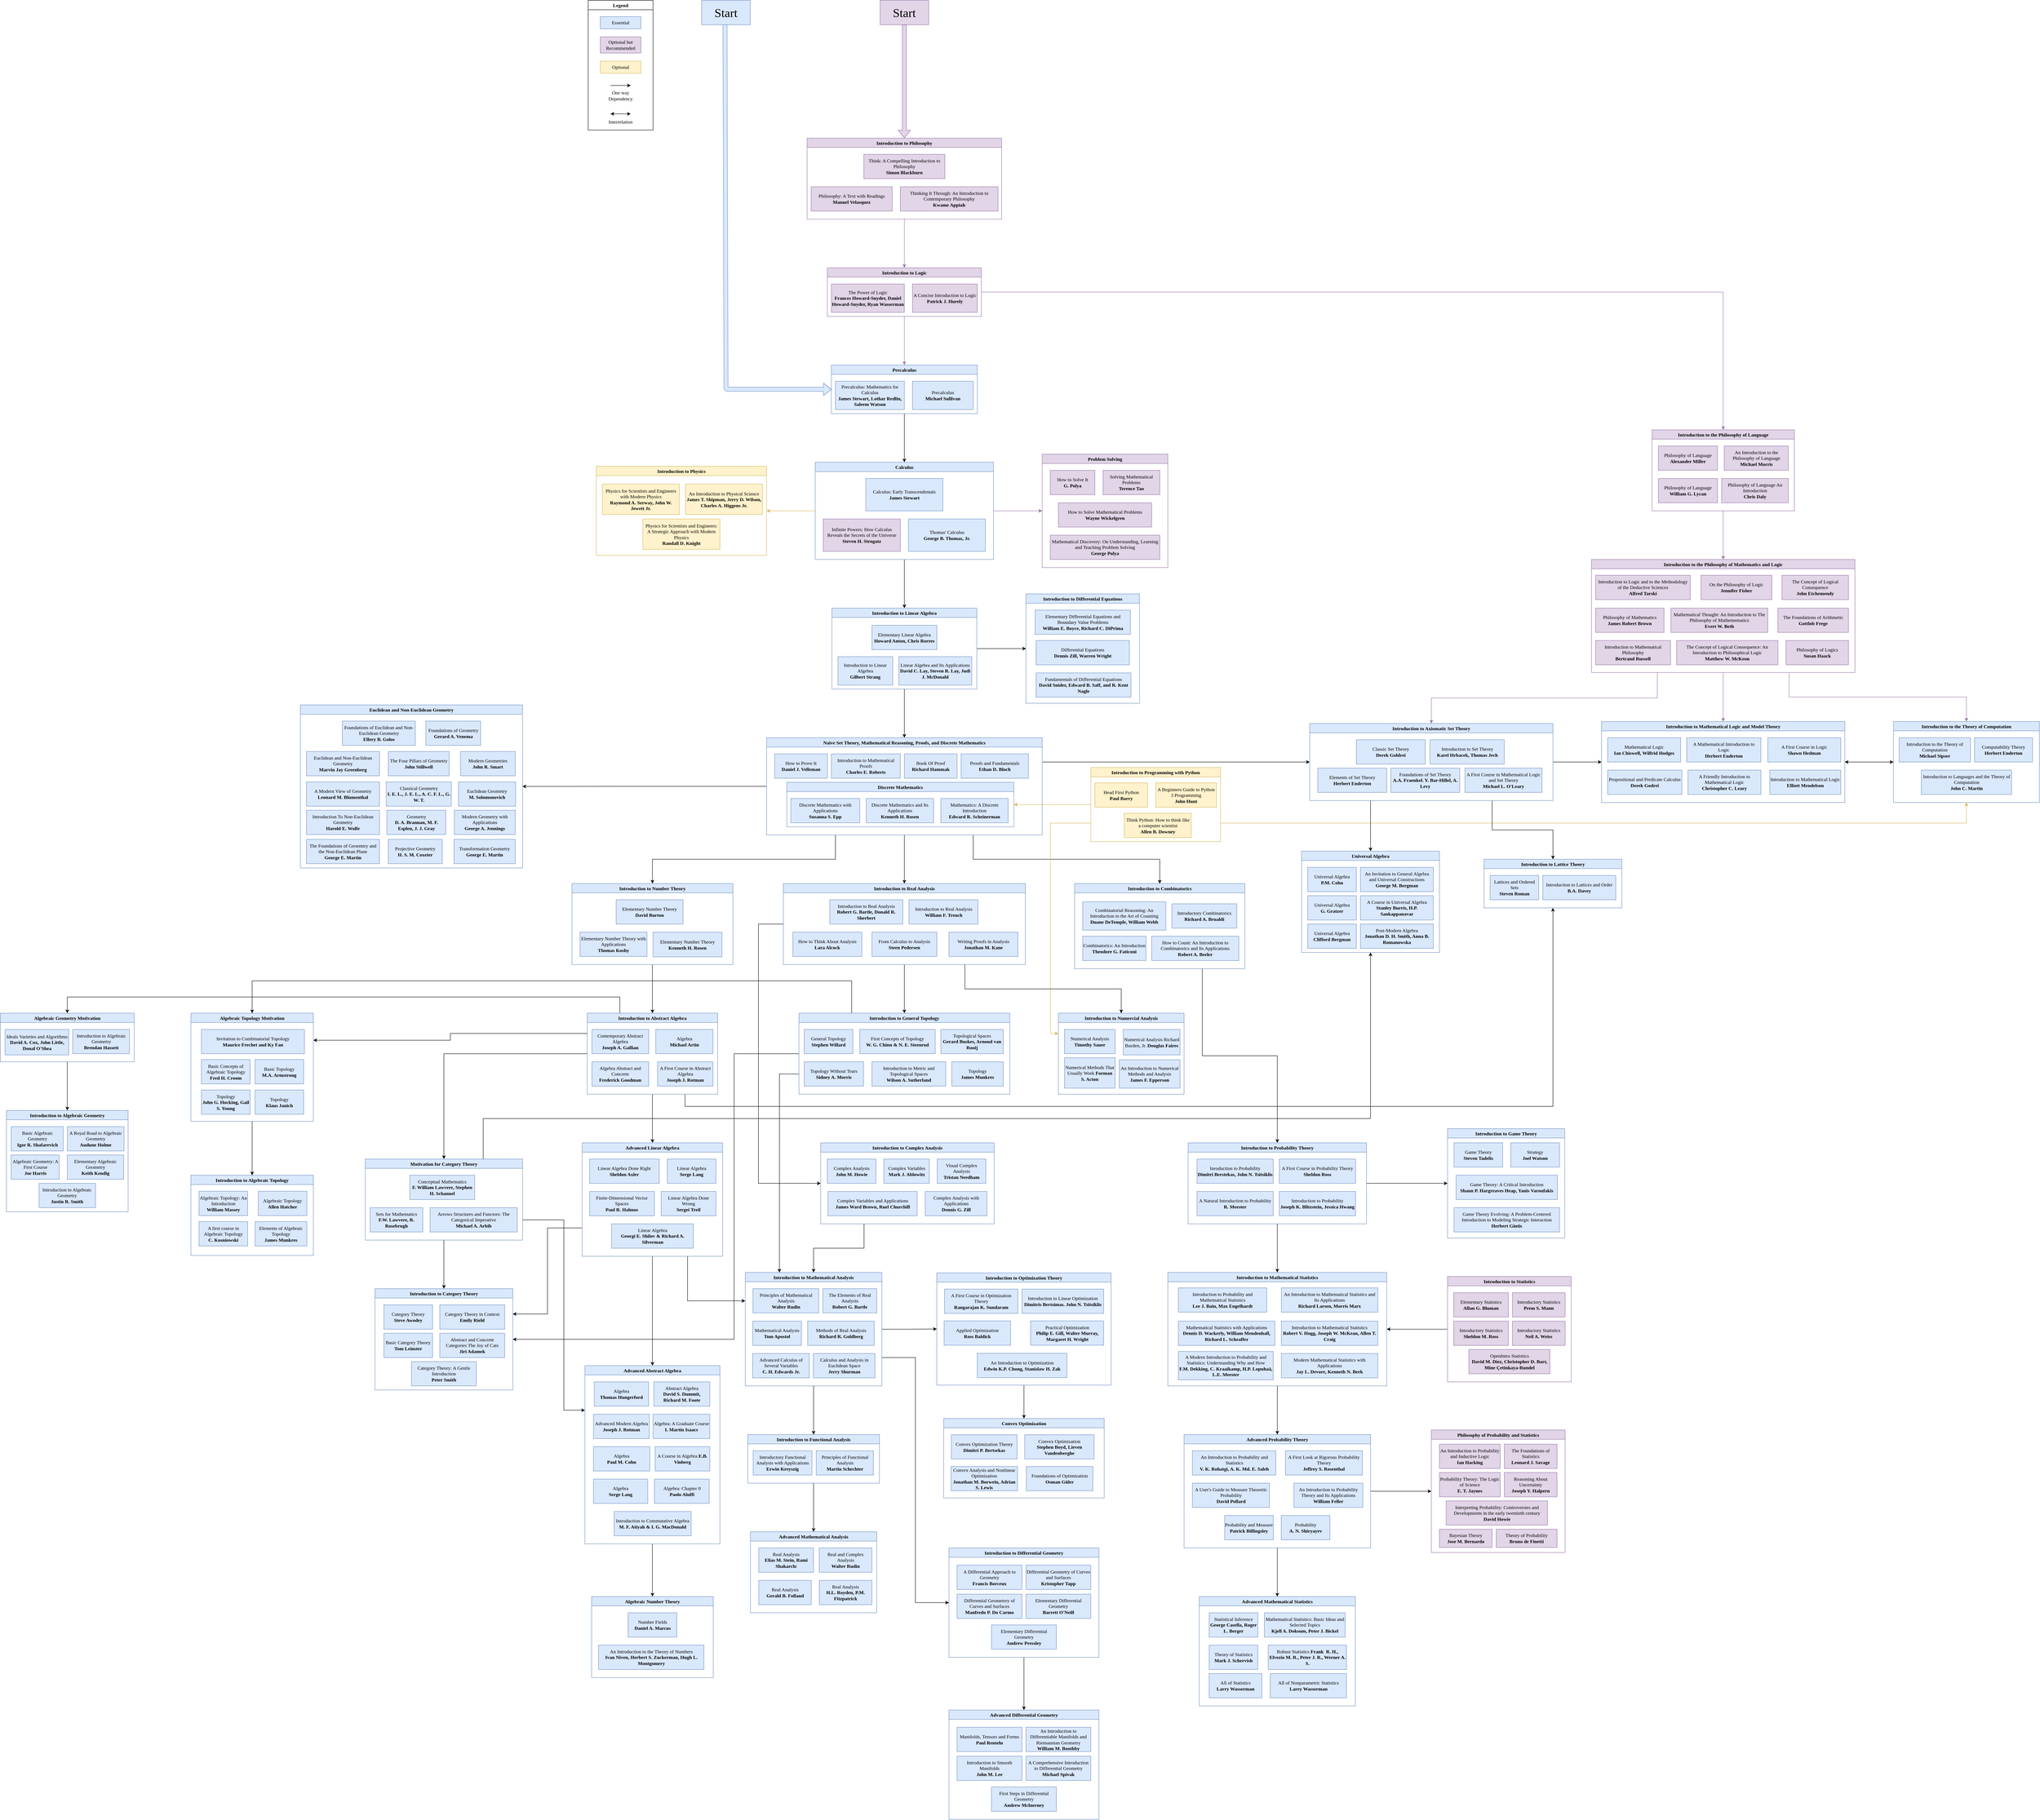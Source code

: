 <mxfile>
    <diagram id="uAUSS5AuCfC497PnXvrO" name="Page-1">
        <mxGraphModel dx="3899" dy="1447" grid="1" gridSize="10" guides="1" tooltips="1" connect="1" arrows="1" fold="1" page="1" pageScale="1" pageWidth="850" pageHeight="1100" math="0" shadow="0">
            <root>
                <mxCell id="0"/>
                <mxCell id="1" parent="0"/>
                <mxCell id="ZpYR9GBJYjBJ57970Wno-1" value="Legend" style="swimlane;fillColor=#FFFFFF;fontColor=#000000;fontFamily=Comic Sans MS;" parent="1" vertex="1">
                    <mxGeometry x="-1320" y="-1100" width="160" height="320" as="geometry"/>
                </mxCell>
                <mxCell id="ZpYR9GBJYjBJ57970Wno-2" value="Optional" style="rounded=0;whiteSpace=wrap;html=1;fillColor=#fff2cc;strokeColor=#d6b656;fontColor=#000000;fontFamily=Comic Sans MS;" parent="ZpYR9GBJYjBJ57970Wno-1" vertex="1">
                    <mxGeometry x="30" y="150" width="100" height="30" as="geometry"/>
                </mxCell>
                <mxCell id="ZpYR9GBJYjBJ57970Wno-3" value="Optional but Recommended" style="rounded=0;whiteSpace=wrap;html=1;fillColor=#e1d5e7;strokeColor=#9673a6;fontColor=#000000;fontFamily=Comic Sans MS;" parent="ZpYR9GBJYjBJ57970Wno-1" vertex="1">
                    <mxGeometry x="30" y="90" width="100" height="40" as="geometry"/>
                </mxCell>
                <mxCell id="ZpYR9GBJYjBJ57970Wno-4" value="Essential&lt;br&gt;" style="rounded=0;whiteSpace=wrap;html=1;fillColor=#dae8fc;strokeColor=#6c8ebf;fontFamily=Comic Sans MS;fontColor=#000000;" parent="ZpYR9GBJYjBJ57970Wno-1" vertex="1">
                    <mxGeometry x="30" y="40" width="100" height="30" as="geometry"/>
                </mxCell>
                <mxCell id="HZ-TQ83FuogPrPlQnaqr-46" value="" style="endArrow=classic;html=1;fontColor=#000000;fontFamily=Comic Sans MS;" parent="ZpYR9GBJYjBJ57970Wno-1" edge="1">
                    <mxGeometry width="50" height="50" relative="1" as="geometry">
                        <mxPoint x="55" y="210" as="sourcePoint"/>
                        <mxPoint x="105" y="210" as="targetPoint"/>
                    </mxGeometry>
                </mxCell>
                <mxCell id="HZ-TQ83FuogPrPlQnaqr-47" value="One way Dependency" style="text;html=1;strokeColor=none;fillColor=none;align=center;verticalAlign=middle;whiteSpace=wrap;rounded=0;fontColor=#000000;fontFamily=Comic Sans MS;" parent="ZpYR9GBJYjBJ57970Wno-1" vertex="1">
                    <mxGeometry x="40" y="220" width="80" height="30" as="geometry"/>
                </mxCell>
                <mxCell id="HZ-TQ83FuogPrPlQnaqr-48" value="" style="endArrow=classic;startArrow=classic;html=1;fontColor=#000000;fontFamily=Comic Sans MS;" parent="ZpYR9GBJYjBJ57970Wno-1" edge="1">
                    <mxGeometry width="50" height="50" relative="1" as="geometry">
                        <mxPoint x="55" y="280" as="sourcePoint"/>
                        <mxPoint x="105" y="280" as="targetPoint"/>
                    </mxGeometry>
                </mxCell>
                <mxCell id="HZ-TQ83FuogPrPlQnaqr-49" value="Interrelation" style="text;html=1;strokeColor=none;fillColor=none;align=center;verticalAlign=middle;whiteSpace=wrap;rounded=0;fontColor=#000000;fontFamily=Comic Sans MS;" parent="ZpYR9GBJYjBJ57970Wno-1" vertex="1">
                    <mxGeometry x="40" y="290" width="80" height="20" as="geometry"/>
                </mxCell>
                <mxCell id="ZpYR9GBJYjBJ57970Wno-6" value="" style="shape=flexArrow;endArrow=classic;html=1;fontSize=30;entryX=0.5;entryY=0;entryDx=0;entryDy=0;fillColor=#e1d5e7;strokeColor=#9673a6;exitX=0.5;exitY=1;exitDx=0;exitDy=0;fontColor=#000000;fontFamily=Comic Sans MS;" parent="1" source="ZpYR9GBJYjBJ57970Wno-7" target="ZpYR9GBJYjBJ57970Wno-8" edge="1">
                    <mxGeometry width="50" height="50" relative="1" as="geometry">
                        <mxPoint x="-579" y="-1040" as="sourcePoint"/>
                        <mxPoint x="-579" y="-510" as="targetPoint"/>
                    </mxGeometry>
                </mxCell>
                <mxCell id="ZpYR9GBJYjBJ57970Wno-7" value="Start" style="rounded=0;whiteSpace=wrap;html=1;fontSize=30;fillColor=#e1d5e7;strokeColor=#9673a6;fontColor=#000000;fontFamily=Comic Sans MS;" parent="1" vertex="1">
                    <mxGeometry x="-600" y="-1100" width="120" height="60" as="geometry"/>
                </mxCell>
                <mxCell id="ZpYR9GBJYjBJ57970Wno-19" style="edgeStyle=orthogonalEdgeStyle;rounded=0;orthogonalLoop=1;jettySize=auto;html=1;fillColor=#e1d5e7;strokeColor=#9673a6;fontColor=#000000;fontFamily=Comic Sans MS;" parent="1" source="ZpYR9GBJYjBJ57970Wno-8" target="ZpYR9GBJYjBJ57970Wno-16" edge="1">
                    <mxGeometry relative="1" as="geometry"/>
                </mxCell>
                <mxCell id="ZpYR9GBJYjBJ57970Wno-8" value="Introduction to Philosophy" style="swimlane;fillColor=#e1d5e7;strokeColor=#9673a6;fontColor=#000000;fontFamily=Comic Sans MS;" parent="1" vertex="1">
                    <mxGeometry x="-780" y="-760" width="480" height="200" as="geometry"/>
                </mxCell>
                <mxCell id="ZpYR9GBJYjBJ57970Wno-9" value="Think: A Compelling Introduction to Philosophy&lt;br&gt;&lt;b&gt;Simon Blackburn&lt;/b&gt;&lt;br&gt;" style="rounded=0;whiteSpace=wrap;html=1;fillColor=#e1d5e7;strokeColor=#9673a6;fontColor=#000000;fontFamily=Comic Sans MS;" parent="ZpYR9GBJYjBJ57970Wno-8" vertex="1">
                    <mxGeometry x="140" y="40" width="200" height="60" as="geometry"/>
                </mxCell>
                <mxCell id="ZpYR9GBJYjBJ57970Wno-10" value="Philosophy: A Text with Readings&lt;br&gt;&lt;b&gt;Manuel Velasquez&lt;/b&gt;" style="rounded=0;whiteSpace=wrap;html=1;fillColor=#e1d5e7;strokeColor=#9673a6;fontColor=#000000;fontFamily=Comic Sans MS;" parent="ZpYR9GBJYjBJ57970Wno-8" vertex="1">
                    <mxGeometry x="10" y="120" width="200" height="60" as="geometry"/>
                </mxCell>
                <mxCell id="ZpYR9GBJYjBJ57970Wno-11" value="Thinking It Through: An Introduction to Contemporary Philosophy&lt;br&gt;&lt;b&gt;Kwame Appiah&lt;/b&gt;" style="rounded=0;whiteSpace=wrap;html=1;fillColor=#e1d5e7;strokeColor=#9673a6;fontColor=#000000;fontFamily=Comic Sans MS;" parent="ZpYR9GBJYjBJ57970Wno-8" vertex="1">
                    <mxGeometry x="230" y="120" width="241" height="60" as="geometry"/>
                </mxCell>
                <mxCell id="ZpYR9GBJYjBJ57970Wno-27" style="edgeStyle=orthogonalEdgeStyle;rounded=0;orthogonalLoop=1;jettySize=auto;html=1;exitX=0.5;exitY=1;exitDx=0;exitDy=0;entryX=0.5;entryY=0;entryDx=0;entryDy=0;fillColor=#e1d5e7;strokeColor=#9673a6;fontColor=#000000;fontFamily=Comic Sans MS;" parent="1" source="ZpYR9GBJYjBJ57970Wno-16" target="ZpYR9GBJYjBJ57970Wno-20" edge="1">
                    <mxGeometry relative="1" as="geometry"/>
                </mxCell>
                <mxCell id="HZ-TQ83FuogPrPlQnaqr-62" style="edgeStyle=orthogonalEdgeStyle;rounded=0;orthogonalLoop=1;jettySize=auto;html=1;exitX=1;exitY=0.5;exitDx=0;exitDy=0;entryX=0.5;entryY=0;entryDx=0;entryDy=0;fillColor=#e1d5e7;strokeColor=#9673a6;fontColor=#000000;fontFamily=Comic Sans MS;" parent="1" source="ZpYR9GBJYjBJ57970Wno-16" target="HZ-TQ83FuogPrPlQnaqr-56" edge="1">
                    <mxGeometry relative="1" as="geometry"/>
                </mxCell>
                <mxCell id="ZpYR9GBJYjBJ57970Wno-16" value="Introduction to Logic" style="swimlane;fillColor=#e1d5e7;strokeColor=#9673a6;fontColor=#000000;fontFamily=Comic Sans MS;" parent="1" vertex="1">
                    <mxGeometry x="-730" y="-440" width="380" height="120" as="geometry"/>
                </mxCell>
                <mxCell id="ZpYR9GBJYjBJ57970Wno-17" value="The Power of Logic&lt;br&gt;&lt;b&gt;Frances Howard-Snyder, Daniel Howard-Snyder, Ryan Wasserman&lt;/b&gt;" style="rounded=0;whiteSpace=wrap;html=1;fillColor=#e1d5e7;strokeColor=#9673a6;fontColor=#000000;fontFamily=Comic Sans MS;" parent="ZpYR9GBJYjBJ57970Wno-16" vertex="1">
                    <mxGeometry x="10" y="40" width="180" height="70" as="geometry"/>
                </mxCell>
                <mxCell id="ZpYR9GBJYjBJ57970Wno-18" value="A Concise Introduction to Logic&lt;br&gt;&lt;b&gt;Patrick J. Hurely&lt;/b&gt;" style="rounded=0;whiteSpace=wrap;html=1;fillColor=#e1d5e7;strokeColor=#9673a6;fontColor=#000000;fontFamily=Comic Sans MS;" parent="ZpYR9GBJYjBJ57970Wno-16" vertex="1">
                    <mxGeometry x="210" y="40" width="160" height="70" as="geometry"/>
                </mxCell>
                <mxCell id="ZpYR9GBJYjBJ57970Wno-38" style="edgeStyle=orthogonalEdgeStyle;rounded=0;orthogonalLoop=1;jettySize=auto;html=1;exitX=0.5;exitY=1;exitDx=0;exitDy=0;fontColor=#000000;fontFamily=Comic Sans MS;" parent="1" source="ZpYR9GBJYjBJ57970Wno-20" target="ZpYR9GBJYjBJ57970Wno-36" edge="1">
                    <mxGeometry relative="1" as="geometry"/>
                </mxCell>
                <mxCell id="ZpYR9GBJYjBJ57970Wno-20" value="Precalculus" style="swimlane;fillColor=#dae8fc;strokeColor=#6c8ebf;fontColor=#000000;fontFamily=Comic Sans MS;" parent="1" vertex="1">
                    <mxGeometry x="-720" y="-200" width="360" height="120" as="geometry"/>
                </mxCell>
                <mxCell id="ZpYR9GBJYjBJ57970Wno-21" value="Precalculus: Mathematics for Calculus&lt;br&gt;&lt;b&gt;James Stewart, Lothar Redlin, Saleem Watson&lt;/b&gt;" style="rounded=0;whiteSpace=wrap;html=1;fillColor=#dae8fc;strokeColor=#6c8ebf;fontColor=#000000;fontFamily=Comic Sans MS;" parent="ZpYR9GBJYjBJ57970Wno-20" vertex="1">
                    <mxGeometry x="10" y="40" width="170" height="70" as="geometry"/>
                </mxCell>
                <mxCell id="ZpYR9GBJYjBJ57970Wno-32" value="Precalculus&lt;br&gt;&lt;b&gt;Michael Sullivan&lt;/b&gt;" style="rounded=0;whiteSpace=wrap;html=1;fillColor=#dae8fc;strokeColor=#6c8ebf;fontColor=#000000;fontFamily=Comic Sans MS;" parent="ZpYR9GBJYjBJ57970Wno-20" vertex="1">
                    <mxGeometry x="200" y="40" width="150" height="70" as="geometry"/>
                </mxCell>
                <mxCell id="ZpYR9GBJYjBJ57970Wno-53" style="edgeStyle=orthogonalEdgeStyle;rounded=0;orthogonalLoop=1;jettySize=auto;html=1;exitX=0.5;exitY=1;exitDx=0;exitDy=0;fontColor=#000000;fontFamily=Comic Sans MS;" parent="1" source="ZpYR9GBJYjBJ57970Wno-36" target="ZpYR9GBJYjBJ57970Wno-49" edge="1">
                    <mxGeometry relative="1" as="geometry"/>
                </mxCell>
                <mxCell id="ZpYR9GBJYjBJ57970Wno-108" style="edgeStyle=orthogonalEdgeStyle;rounded=0;orthogonalLoop=1;jettySize=auto;html=1;exitX=1;exitY=0.5;exitDx=0;exitDy=0;entryX=0;entryY=0.5;entryDx=0;entryDy=0;fillColor=#e1d5e7;strokeColor=#9673a6;fontColor=#000000;fontFamily=Comic Sans MS;" parent="1" source="ZpYR9GBJYjBJ57970Wno-36" target="ZpYR9GBJYjBJ57970Wno-66" edge="1">
                    <mxGeometry relative="1" as="geometry"/>
                </mxCell>
                <mxCell id="ZpYR9GBJYjBJ57970Wno-111" style="edgeStyle=orthogonalEdgeStyle;rounded=0;orthogonalLoop=1;jettySize=auto;html=1;exitX=0;exitY=0.5;exitDx=0;exitDy=0;entryX=1;entryY=0.5;entryDx=0;entryDy=0;fillColor=#fff2cc;strokeColor=#d6b656;fontColor=#000000;fontFamily=Comic Sans MS;" parent="1" source="ZpYR9GBJYjBJ57970Wno-36" target="ZpYR9GBJYjBJ57970Wno-109" edge="1">
                    <mxGeometry relative="1" as="geometry"/>
                </mxCell>
                <mxCell id="ZpYR9GBJYjBJ57970Wno-36" value="Calculus" style="swimlane;fillColor=#dae8fc;strokeColor=#6c8ebf;fontColor=#000000;fontFamily=Comic Sans MS;" parent="1" vertex="1">
                    <mxGeometry x="-760" y="40" width="440" height="240" as="geometry"/>
                </mxCell>
                <mxCell id="ZpYR9GBJYjBJ57970Wno-37" value="Calculus: Early Transcendentals&lt;br&gt;&lt;b&gt;James Stewart&lt;/b&gt;" style="rounded=0;whiteSpace=wrap;html=1;fillColor=#dae8fc;strokeColor=#6c8ebf;fontColor=#000000;fontFamily=Comic Sans MS;" parent="ZpYR9GBJYjBJ57970Wno-36" vertex="1">
                    <mxGeometry x="125" y="40" width="190" height="80" as="geometry"/>
                </mxCell>
                <mxCell id="ZpYR9GBJYjBJ57970Wno-44" value="Infinite Powers: How Calculus Reveals the Secrets of the Universe&lt;br&gt;&lt;b&gt;Steven H. Strogatz&lt;/b&gt;" style="rounded=0;whiteSpace=wrap;html=1;fillColor=#e1d5e7;strokeColor=#9673a6;fontColor=#000000;fontFamily=Comic Sans MS;" parent="ZpYR9GBJYjBJ57970Wno-36" vertex="1">
                    <mxGeometry x="20" y="140" width="190" height="80" as="geometry"/>
                </mxCell>
                <mxCell id="ZpYR9GBJYjBJ57970Wno-48" value="Thomas' Calculus&lt;br&gt;&lt;b&gt;George B. Thomas, Jr.&lt;/b&gt;" style="rounded=0;whiteSpace=wrap;html=1;fillColor=#dae8fc;strokeColor=#6c8ebf;fontColor=#000000;fontFamily=Comic Sans MS;" parent="ZpYR9GBJYjBJ57970Wno-36" vertex="1">
                    <mxGeometry x="230" y="140" width="190" height="80" as="geometry"/>
                </mxCell>
                <mxCell id="ZpYR9GBJYjBJ57970Wno-39" value="" style="shape=flexArrow;endArrow=classic;html=1;entryX=0;entryY=0.5;entryDx=0;entryDy=0;fillColor=#dae8fc;strokeColor=#6c8ebf;fontColor=#000000;fontFamily=Comic Sans MS;" parent="1" target="ZpYR9GBJYjBJ57970Wno-20" edge="1">
                    <mxGeometry width="50" height="50" relative="1" as="geometry">
                        <mxPoint x="-982.5" y="-1050" as="sourcePoint"/>
                        <mxPoint x="-981" y="-256" as="targetPoint"/>
                        <Array as="points">
                            <mxPoint x="-980" y="-140"/>
                        </Array>
                    </mxGeometry>
                </mxCell>
                <mxCell id="ZpYR9GBJYjBJ57970Wno-40" value="Start" style="rounded=0;whiteSpace=wrap;html=1;fontSize=30;fillColor=#dae8fc;strokeColor=#6c8ebf;fontColor=#000000;fontFamily=Comic Sans MS;" parent="1" vertex="1">
                    <mxGeometry x="-1040" y="-1100" width="120" height="60" as="geometry"/>
                </mxCell>
                <mxCell id="ZpYR9GBJYjBJ57970Wno-59" style="edgeStyle=orthogonalEdgeStyle;rounded=0;orthogonalLoop=1;jettySize=auto;html=1;exitX=1;exitY=0.5;exitDx=0;exitDy=0;entryX=0;entryY=0.5;entryDx=0;entryDy=0;fontColor=#000000;fontFamily=Comic Sans MS;" parent="1" source="ZpYR9GBJYjBJ57970Wno-49" target="ZpYR9GBJYjBJ57970Wno-54" edge="1">
                    <mxGeometry relative="1" as="geometry"/>
                </mxCell>
                <mxCell id="ZpYR9GBJYjBJ57970Wno-78" style="edgeStyle=orthogonalEdgeStyle;rounded=0;orthogonalLoop=1;jettySize=auto;html=1;exitX=0.5;exitY=1;exitDx=0;exitDy=0;entryX=0.5;entryY=0;entryDx=0;entryDy=0;fontColor=#000000;fontFamily=Comic Sans MS;" parent="1" source="ZpYR9GBJYjBJ57970Wno-49" target="ZpYR9GBJYjBJ57970Wno-72" edge="1">
                    <mxGeometry relative="1" as="geometry"/>
                </mxCell>
                <mxCell id="ZpYR9GBJYjBJ57970Wno-49" value="Introduction to Linear Algebra" style="swimlane;fillColor=#dae8fc;strokeColor=#6c8ebf;fontColor=#000000;fontFamily=Comic Sans MS;" parent="1" vertex="1">
                    <mxGeometry x="-718.75" y="400" width="357.5" height="200" as="geometry"/>
                </mxCell>
                <mxCell id="ZpYR9GBJYjBJ57970Wno-50" value="Elementary Linear Algebra&lt;br&gt;&lt;b&gt;Howard Anton, Chris Rorres&lt;/b&gt;&lt;br&gt;" style="rounded=0;whiteSpace=wrap;html=1;fillColor=#dae8fc;strokeColor=#6c8ebf;fontColor=#000000;fontFamily=Comic Sans MS;" parent="ZpYR9GBJYjBJ57970Wno-49" vertex="1">
                    <mxGeometry x="98.75" y="42.5" width="160" height="60" as="geometry"/>
                </mxCell>
                <mxCell id="ZpYR9GBJYjBJ57970Wno-51" value="Introduction to Linear Algebra &lt;br&gt;&lt;b&gt;Gilbert Strang&lt;/b&gt;" style="rounded=0;whiteSpace=wrap;html=1;fillColor=#dae8fc;strokeColor=#6c8ebf;fontColor=#000000;fontFamily=Comic Sans MS;" parent="ZpYR9GBJYjBJ57970Wno-49" vertex="1">
                    <mxGeometry x="15" y="120" width="135" height="70" as="geometry"/>
                </mxCell>
                <mxCell id="ZpYR9GBJYjBJ57970Wno-52" value="Linear Algebra and Its Applications &lt;br&gt;&lt;b&gt;David C. Lay, Steven R. Lay, Judi J. McDonald&lt;/b&gt;&lt;br&gt;" style="rounded=0;whiteSpace=wrap;html=1;fillColor=#dae8fc;strokeColor=#6c8ebf;fontColor=#000000;fontFamily=Comic Sans MS;" parent="ZpYR9GBJYjBJ57970Wno-49" vertex="1">
                    <mxGeometry x="165" y="120" width="180" height="70" as="geometry"/>
                </mxCell>
                <mxCell id="ZpYR9GBJYjBJ57970Wno-54" value="Introduction to Differential Equations" style="swimlane;fillColor=#dae8fc;strokeColor=#6c8ebf;fontColor=#000000;fontFamily=Comic Sans MS;" parent="1" vertex="1">
                    <mxGeometry x="-240" y="365" width="280" height="270" as="geometry"/>
                </mxCell>
                <mxCell id="ZpYR9GBJYjBJ57970Wno-55" value="Elementary Differential Equations and Boundary Value Problems&lt;br&gt;&lt;b&gt;William E. Boyce, Richard C. DiPrima&lt;/b&gt;" style="rounded=0;whiteSpace=wrap;html=1;fillColor=#dae8fc;strokeColor=#6c8ebf;fontColor=#000000;fontFamily=Comic Sans MS;" parent="ZpYR9GBJYjBJ57970Wno-54" vertex="1">
                    <mxGeometry x="22.5" y="40" width="235" height="60" as="geometry"/>
                </mxCell>
                <mxCell id="ZpYR9GBJYjBJ57970Wno-57" value="Fundamentals of Differential Equations&lt;br&gt;&lt;span&gt;&lt;b&gt;David Snider, Edward B. Saff, and R. Kent Nagle&lt;/b&gt;&lt;/span&gt;&lt;br&gt;" style="rounded=0;whiteSpace=wrap;html=1;fillColor=#dae8fc;strokeColor=#6c8ebf;fontColor=#000000;fontFamily=Comic Sans MS;" parent="ZpYR9GBJYjBJ57970Wno-54" vertex="1">
                    <mxGeometry x="25" y="195" width="234" height="60" as="geometry"/>
                </mxCell>
                <mxCell id="ZpYR9GBJYjBJ57970Wno-58" value="Differential Equations&lt;br&gt;&lt;b&gt;Dennis Zill, Warren Wright&lt;/b&gt;" style="rounded=0;whiteSpace=wrap;html=1;fillColor=#dae8fc;strokeColor=#6c8ebf;fontColor=#000000;fontFamily=Comic Sans MS;" parent="ZpYR9GBJYjBJ57970Wno-54" vertex="1">
                    <mxGeometry x="25" y="115" width="230" height="60" as="geometry"/>
                </mxCell>
                <mxCell id="ZpYR9GBJYjBJ57970Wno-66" value="Problem Solving" style="swimlane;fillColor=#e1d5e7;strokeColor=#9673a6;fontColor=#000000;fontFamily=Comic Sans MS;" parent="1" vertex="1">
                    <mxGeometry x="-200" y="20" width="310" height="280" as="geometry"/>
                </mxCell>
                <mxCell id="ZpYR9GBJYjBJ57970Wno-67" value="How to Solve It&lt;br&gt;&lt;b&gt;G. Polya&lt;/b&gt;" style="rounded=0;whiteSpace=wrap;html=1;fillColor=#e1d5e7;strokeColor=#9673a6;fontColor=#000000;fontFamily=Comic Sans MS;" parent="ZpYR9GBJYjBJ57970Wno-66" vertex="1">
                    <mxGeometry x="19.92" y="40" width="110" height="60" as="geometry"/>
                </mxCell>
                <mxCell id="ZpYR9GBJYjBJ57970Wno-68" value="Solving Mathematical Problems&lt;br&gt;&lt;b&gt;Terence Tao&lt;/b&gt;" style="rounded=0;whiteSpace=wrap;html=1;fillColor=#e1d5e7;strokeColor=#9673a6;fontColor=#000000;fontFamily=Comic Sans MS;" parent="ZpYR9GBJYjBJ57970Wno-66" vertex="1">
                    <mxGeometry x="150.09" y="40" width="140" height="60" as="geometry"/>
                </mxCell>
                <mxCell id="ZpYR9GBJYjBJ57970Wno-69" value="&lt;div&gt;Mathematical Discovery: On Understanding, Learning and Teaching Problem Solving&lt;/div&gt;&lt;div&gt;&lt;b&gt;George Polya&lt;/b&gt;&lt;/div&gt;" style="rounded=0;whiteSpace=wrap;html=1;fillColor=#e1d5e7;strokeColor=#9673a6;fontColor=#000000;fontFamily=Comic Sans MS;" parent="ZpYR9GBJYjBJ57970Wno-66" vertex="1">
                    <mxGeometry x="19.92" y="200" width="270.17" height="60" as="geometry"/>
                </mxCell>
                <mxCell id="ZpYR9GBJYjBJ57970Wno-70" value="&lt;div&gt;How to Solve Mathematical Problems&lt;/div&gt;&lt;div&gt;&lt;b&gt;Wayne Wickelgren&lt;/b&gt;&lt;/div&gt;" style="rounded=0;whiteSpace=wrap;html=1;fillColor=#e1d5e7;strokeColor=#9673a6;fontColor=#000000;fontFamily=Comic Sans MS;" parent="ZpYR9GBJYjBJ57970Wno-66" vertex="1">
                    <mxGeometry x="40" y="120" width="230" height="60" as="geometry"/>
                </mxCell>
                <mxCell id="HZ-TQ83FuogPrPlQnaqr-28" style="edgeStyle=orthogonalEdgeStyle;rounded=0;orthogonalLoop=1;jettySize=auto;html=1;exitX=1;exitY=0.25;exitDx=0;exitDy=0;entryX=0;entryY=0.5;entryDx=0;entryDy=0;fontColor=#000000;fontFamily=Comic Sans MS;" parent="1" source="ZpYR9GBJYjBJ57970Wno-72" target="HZ-TQ83FuogPrPlQnaqr-14" edge="1">
                    <mxGeometry relative="1" as="geometry"/>
                </mxCell>
                <mxCell id="HZ-TQ83FuogPrPlQnaqr-69" style="edgeStyle=orthogonalEdgeStyle;rounded=0;orthogonalLoop=1;jettySize=auto;html=1;exitX=0.5;exitY=1;exitDx=0;exitDy=0;entryX=0.5;entryY=0;entryDx=0;entryDy=0;fontColor=#000000;fontFamily=Comic Sans MS;" parent="1" source="ZpYR9GBJYjBJ57970Wno-72" target="HZ-TQ83FuogPrPlQnaqr-63" edge="1">
                    <mxGeometry relative="1" as="geometry"/>
                </mxCell>
                <mxCell id="HZ-TQ83FuogPrPlQnaqr-84" style="edgeStyle=orthogonalEdgeStyle;rounded=0;orthogonalLoop=1;jettySize=auto;html=1;exitX=0.75;exitY=1;exitDx=0;exitDy=0;entryX=0.5;entryY=0;entryDx=0;entryDy=0;fontColor=#000000;fontFamily=Comic Sans MS;" parent="1" source="ZpYR9GBJYjBJ57970Wno-72" target="HZ-TQ83FuogPrPlQnaqr-79" edge="1">
                    <mxGeometry relative="1" as="geometry"/>
                </mxCell>
                <mxCell id="HZ-TQ83FuogPrPlQnaqr-98" style="edgeStyle=orthogonalEdgeStyle;rounded=0;orthogonalLoop=1;jettySize=auto;html=1;exitX=0;exitY=0.5;exitDx=0;exitDy=0;entryX=1;entryY=0.5;entryDx=0;entryDy=0;fontColor=#000000;fontFamily=Comic Sans MS;" parent="1" source="ZpYR9GBJYjBJ57970Wno-72" target="HZ-TQ83FuogPrPlQnaqr-85" edge="1">
                    <mxGeometry relative="1" as="geometry"/>
                </mxCell>
                <mxCell id="HZ-TQ83FuogPrPlQnaqr-99" style="edgeStyle=orthogonalEdgeStyle;rounded=0;orthogonalLoop=1;jettySize=auto;html=1;exitX=0.25;exitY=1;exitDx=0;exitDy=0;entryX=0.5;entryY=0;entryDx=0;entryDy=0;fontColor=#000000;fontFamily=Comic Sans MS;" parent="1" source="ZpYR9GBJYjBJ57970Wno-72" target="HZ-TQ83FuogPrPlQnaqr-70" edge="1">
                    <mxGeometry relative="1" as="geometry"/>
                </mxCell>
                <mxCell id="ZpYR9GBJYjBJ57970Wno-72" value="Naive Set Theory, Mathematical Reasoning, Proofs, and Discrete Mathematics" style="swimlane;fillColor=#dae8fc;strokeColor=#6c8ebf;fontColor=#000000;fontFamily=Comic Sans MS;" parent="1" vertex="1">
                    <mxGeometry x="-880" y="720" width="680" height="240" as="geometry"/>
                </mxCell>
                <mxCell id="ZpYR9GBJYjBJ57970Wno-74" value="How to Prove It&lt;br&gt;&lt;b&gt;Daniel J. Velleman&lt;/b&gt;" style="rounded=0;whiteSpace=wrap;html=1;fillColor=#dae8fc;strokeColor=#6c8ebf;fontColor=#000000;fontFamily=Comic Sans MS;" parent="ZpYR9GBJYjBJ57970Wno-72" vertex="1">
                    <mxGeometry x="20" y="40" width="130" height="60" as="geometry"/>
                </mxCell>
                <mxCell id="ZpYR9GBJYjBJ57970Wno-76" value="Introduction to Mathematical Proofs&lt;br&gt;&lt;b&gt;Charles E. Roberts&lt;/b&gt;" style="rounded=0;whiteSpace=wrap;html=1;fillColor=#dae8fc;strokeColor=#6c8ebf;fontColor=#000000;fontFamily=Comic Sans MS;" parent="ZpYR9GBJYjBJ57970Wno-72" vertex="1">
                    <mxGeometry x="160" y="40" width="170" height="60" as="geometry"/>
                </mxCell>
                <mxCell id="ZpYR9GBJYjBJ57970Wno-77" value="Proofs and Fundamentals&lt;br&gt;&lt;b&gt;Ethan D. Bloch&lt;/b&gt;&lt;br&gt;" style="rounded=0;whiteSpace=wrap;html=1;fillColor=#dae8fc;strokeColor=#6c8ebf;fontColor=#000000;fontFamily=Comic Sans MS;" parent="ZpYR9GBJYjBJ57970Wno-72" vertex="1">
                    <mxGeometry x="480" y="40" width="166" height="60" as="geometry"/>
                </mxCell>
                <mxCell id="ZpYR9GBJYjBJ57970Wno-75" value="Book Of Proof&lt;br&gt;&lt;b&gt;Richard Hammak&lt;/b&gt;&lt;br&gt;" style="rounded=0;whiteSpace=wrap;html=1;fillColor=#dae8fc;strokeColor=#6c8ebf;fontColor=#000000;fontFamily=Comic Sans MS;" parent="ZpYR9GBJYjBJ57970Wno-72" vertex="1">
                    <mxGeometry x="340" y="40" width="130" height="60" as="geometry"/>
                </mxCell>
                <mxCell id="ZpYR9GBJYjBJ57970Wno-95" value="Discrete Mathematics" style="swimlane;fillColor=#dae8fc;strokeColor=#6c8ebf;fontColor=#000000;fontFamily=Comic Sans MS;" parent="ZpYR9GBJYjBJ57970Wno-72" vertex="1">
                    <mxGeometry x="50" y="110" width="560" height="110" as="geometry"/>
                </mxCell>
                <mxCell id="ZpYR9GBJYjBJ57970Wno-73" value="Discrete Mathematics with Applications&lt;br&gt;&lt;b&gt;Susanna S. Epp&lt;/b&gt;" style="rounded=0;whiteSpace=wrap;html=1;fillColor=#dae8fc;strokeColor=#6c8ebf;fontColor=#000000;fontFamily=Comic Sans MS;" parent="ZpYR9GBJYjBJ57970Wno-95" vertex="1">
                    <mxGeometry x="10" y="40" width="170" height="60" as="geometry"/>
                </mxCell>
                <mxCell id="ZpYR9GBJYjBJ57970Wno-85" value="Discrete Mathematics and Its Applications&lt;br&gt;&lt;b&gt;Kenneth H. Rosen&lt;/b&gt;&lt;b&gt;&lt;br&gt;&lt;/b&gt;" style="rounded=0;whiteSpace=wrap;html=1;fillColor=#dae8fc;strokeColor=#6c8ebf;fontColor=#000000;fontFamily=Comic Sans MS;" parent="ZpYR9GBJYjBJ57970Wno-95" vertex="1">
                    <mxGeometry x="196" y="40" width="166" height="60" as="geometry"/>
                </mxCell>
                <mxCell id="ZpYR9GBJYjBJ57970Wno-102" value="&lt;div&gt;Mathematics: A Discrete Introduction&lt;/div&gt;&lt;div&gt;&lt;b&gt;Edward R. Scheinerman&lt;/b&gt;&lt;/div&gt;" style="rounded=0;whiteSpace=wrap;html=1;fillColor=#dae8fc;strokeColor=#6c8ebf;fontColor=#000000;fontFamily=Comic Sans MS;" parent="ZpYR9GBJYjBJ57970Wno-95" vertex="1">
                    <mxGeometry x="380" y="40" width="166" height="60" as="geometry"/>
                </mxCell>
                <mxCell id="ZpYR9GBJYjBJ57970Wno-109" value="Introduction to Physics" style="swimlane;fillColor=#fff2cc;strokeColor=#d6b656;fontColor=#000000;fontFamily=Comic Sans MS;" parent="1" vertex="1">
                    <mxGeometry x="-1300" y="50" width="420" height="220" as="geometry"/>
                </mxCell>
                <mxCell id="ZpYR9GBJYjBJ57970Wno-110" value="Physics for Scientists and Engineers with Modern Physics&lt;br&gt;&lt;b&gt;Raymond A. Serway, John W. Jewett Jr.&lt;/b&gt;&lt;br&gt;" style="rounded=0;whiteSpace=wrap;html=1;fillColor=#fff2cc;strokeColor=#d6b656;fontColor=#000000;fontFamily=Comic Sans MS;" parent="ZpYR9GBJYjBJ57970Wno-109" vertex="1">
                    <mxGeometry x="15" y="44" width="190" height="75" as="geometry"/>
                </mxCell>
                <mxCell id="ZpYR9GBJYjBJ57970Wno-112" value="An Introduction to Physical Science&lt;br&gt;&lt;b&gt;James T. Shipman, Jerry D. Wilson, Charles A. Higgens Jr.&lt;/b&gt;" style="rounded=0;whiteSpace=wrap;html=1;fillColor=#fff2cc;strokeColor=#d6b656;fontColor=#000000;fontFamily=Comic Sans MS;" parent="ZpYR9GBJYjBJ57970Wno-109" vertex="1">
                    <mxGeometry x="220" y="44" width="190" height="75" as="geometry"/>
                </mxCell>
                <mxCell id="ZpYR9GBJYjBJ57970Wno-115" value="Physics for Scientists and Engineers: A Strategic Approach with Modern Physics&lt;br&gt;&lt;b&gt;Randall D. Knight&lt;/b&gt;" style="rounded=0;whiteSpace=wrap;html=1;fillColor=#fff2cc;strokeColor=#d6b656;fontColor=#000000;fontFamily=Comic Sans MS;" parent="ZpYR9GBJYjBJ57970Wno-109" vertex="1">
                    <mxGeometry x="115" y="130" width="190" height="75" as="geometry"/>
                </mxCell>
                <mxCell id="ZpYR9GBJYjBJ57970Wno-122" style="edgeStyle=orthogonalEdgeStyle;rounded=0;orthogonalLoop=1;jettySize=auto;html=1;exitX=0;exitY=0.5;exitDx=0;exitDy=0;entryX=1;entryY=0.5;entryDx=0;entryDy=0;fillColor=#fff2cc;strokeColor=#d6b656;fontColor=#000000;fontFamily=Comic Sans MS;" parent="1" source="ZpYR9GBJYjBJ57970Wno-117" target="ZpYR9GBJYjBJ57970Wno-95" edge="1">
                    <mxGeometry relative="1" as="geometry"/>
                </mxCell>
                <mxCell id="HZ-TQ83FuogPrPlQnaqr-44" style="edgeStyle=orthogonalEdgeStyle;rounded=0;orthogonalLoop=1;jettySize=auto;html=1;exitX=1;exitY=0.75;exitDx=0;exitDy=0;entryX=0.5;entryY=1;entryDx=0;entryDy=0;fillColor=#fff2cc;strokeColor=#d6b656;fontColor=#000000;fontFamily=Comic Sans MS;" parent="1" source="ZpYR9GBJYjBJ57970Wno-117" target="HZ-TQ83FuogPrPlQnaqr-37" edge="1">
                    <mxGeometry relative="1" as="geometry"/>
                </mxCell>
                <mxCell id="HZ-TQ83FuogPrPlQnaqr-125" style="edgeStyle=orthogonalEdgeStyle;rounded=0;orthogonalLoop=1;jettySize=auto;html=1;exitX=0;exitY=0.75;exitDx=0;exitDy=0;entryX=0;entryY=0.25;entryDx=0;entryDy=0;fillColor=#fff2cc;strokeColor=#d6b656;fontColor=#000000;fontFamily=Comic Sans MS;" parent="1" source="ZpYR9GBJYjBJ57970Wno-117" target="HZ-TQ83FuogPrPlQnaqr-119" edge="1">
                    <mxGeometry relative="1" as="geometry"/>
                </mxCell>
                <mxCell id="ZpYR9GBJYjBJ57970Wno-117" value="Introduction to Programming with Python" style="swimlane;fillColor=#fff2cc;strokeColor=#d6b656;fontColor=#000000;fontFamily=Comic Sans MS;" parent="1" vertex="1">
                    <mxGeometry x="-80" y="793.5" width="320" height="183" as="geometry"/>
                </mxCell>
                <mxCell id="ZpYR9GBJYjBJ57970Wno-118" value="Head First Python&lt;br&gt;&lt;b&gt;Paul Barry&lt;/b&gt;" style="rounded=0;whiteSpace=wrap;html=1;fillColor=#fff2cc;strokeColor=#d6b656;fontColor=#000000;fontFamily=Comic Sans MS;" parent="ZpYR9GBJYjBJ57970Wno-117" vertex="1">
                    <mxGeometry x="10" y="38" width="130" height="60" as="geometry"/>
                </mxCell>
                <mxCell id="ZpYR9GBJYjBJ57970Wno-119" value="&lt;div&gt;Think Python: How to think like a computer scientist&lt;/div&gt;&lt;div&gt;&lt;b&gt;Allen B. Downey&lt;/b&gt;&lt;/div&gt;" style="rounded=0;whiteSpace=wrap;html=1;fillColor=#fff2cc;strokeColor=#d6b656;fontColor=#000000;fontFamily=Comic Sans MS;" parent="ZpYR9GBJYjBJ57970Wno-117" vertex="1">
                    <mxGeometry x="82.5" y="113" width="165" height="60" as="geometry"/>
                </mxCell>
                <mxCell id="ZpYR9GBJYjBJ57970Wno-120" value="A Beginners Guide to Python 3 Programming&lt;br&gt;&lt;b&gt;John Hunt&lt;/b&gt;" style="rounded=0;whiteSpace=wrap;html=1;fillColor=#fff2cc;strokeColor=#d6b656;fontColor=#000000;fontFamily=Comic Sans MS;" parent="ZpYR9GBJYjBJ57970Wno-117" vertex="1">
                    <mxGeometry x="160" y="38" width="150" height="60" as="geometry"/>
                </mxCell>
                <mxCell id="HZ-TQ83FuogPrPlQnaqr-53" style="edgeStyle=orthogonalEdgeStyle;rounded=0;orthogonalLoop=1;jettySize=auto;html=1;exitX=0.5;exitY=1;exitDx=0;exitDy=0;entryX=0.5;entryY=0;entryDx=0;entryDy=0;fillColor=#e1d5e7;strokeColor=#9673a6;fontColor=#000000;fontFamily=Comic Sans MS;" parent="1" source="HZ-TQ83FuogPrPlQnaqr-1" target="HZ-TQ83FuogPrPlQnaqr-29" edge="1">
                    <mxGeometry relative="1" as="geometry"/>
                </mxCell>
                <mxCell id="HZ-TQ83FuogPrPlQnaqr-54" style="edgeStyle=orthogonalEdgeStyle;rounded=0;orthogonalLoop=1;jettySize=auto;html=1;exitX=0.25;exitY=1;exitDx=0;exitDy=0;fillColor=#e1d5e7;strokeColor=#9673a6;fontColor=#000000;fontFamily=Comic Sans MS;" parent="1" source="HZ-TQ83FuogPrPlQnaqr-1" target="HZ-TQ83FuogPrPlQnaqr-14" edge="1">
                    <mxGeometry relative="1" as="geometry"/>
                </mxCell>
                <mxCell id="HZ-TQ83FuogPrPlQnaqr-55" style="edgeStyle=orthogonalEdgeStyle;rounded=0;orthogonalLoop=1;jettySize=auto;html=1;exitX=0.75;exitY=1;exitDx=0;exitDy=0;entryX=0.5;entryY=0;entryDx=0;entryDy=0;fillColor=#e1d5e7;strokeColor=#9673a6;fontColor=#000000;fontFamily=Comic Sans MS;" parent="1" source="HZ-TQ83FuogPrPlQnaqr-1" target="HZ-TQ83FuogPrPlQnaqr-37" edge="1">
                    <mxGeometry relative="1" as="geometry"/>
                </mxCell>
                <mxCell id="HZ-TQ83FuogPrPlQnaqr-1" value="Introduction to the Philosophy of Mathematics and Logic" style="swimlane;fillColor=#e1d5e7;strokeColor=#9673a6;fontColor=#000000;fontFamily=Comic Sans MS;" parent="1" vertex="1">
                    <mxGeometry x="1155" y="280" width="650" height="279" as="geometry"/>
                </mxCell>
                <mxCell id="HZ-TQ83FuogPrPlQnaqr-2" value="Introduction to Logic and to the Methodology of the Deductive Sciences&lt;br&gt;&lt;b&gt;Alfred Tarski&lt;/b&gt;" style="rounded=0;whiteSpace=wrap;html=1;fillColor=#e1d5e7;strokeColor=#9673a6;fontColor=#000000;fontFamily=Comic Sans MS;" parent="HZ-TQ83FuogPrPlQnaqr-1" vertex="1">
                    <mxGeometry x="10" y="39" width="234" height="60" as="geometry"/>
                </mxCell>
                <mxCell id="HZ-TQ83FuogPrPlQnaqr-3" value="Introduction to Mathematical Philosophy&lt;br&gt;&lt;b&gt;Bertrand Russell&lt;/b&gt;" style="rounded=0;whiteSpace=wrap;html=1;fillColor=#e1d5e7;strokeColor=#9673a6;fontColor=#000000;fontFamily=Comic Sans MS;" parent="HZ-TQ83FuogPrPlQnaqr-1" vertex="1">
                    <mxGeometry x="10" y="200" width="185" height="60" as="geometry"/>
                </mxCell>
                <mxCell id="HZ-TQ83FuogPrPlQnaqr-4" value="Mathematical Thought: An Introduction to The Philosophy of Mathemematics&lt;br&gt;&lt;b&gt;Evert W. Beth&lt;/b&gt;" style="rounded=0;whiteSpace=wrap;html=1;fillColor=#e1d5e7;strokeColor=#9673a6;fontColor=#000000;fontFamily=Comic Sans MS;" parent="HZ-TQ83FuogPrPlQnaqr-1" vertex="1">
                    <mxGeometry x="196" y="120" width="239" height="60" as="geometry"/>
                </mxCell>
                <mxCell id="HZ-TQ83FuogPrPlQnaqr-5" value="On the Philosophy of Logic&lt;br&gt;&lt;b&gt;Jennifer Fisher&lt;/b&gt;" style="rounded=0;whiteSpace=wrap;html=1;fillColor=#e1d5e7;strokeColor=#9673a6;fontColor=#000000;fontFamily=Comic Sans MS;" parent="HZ-TQ83FuogPrPlQnaqr-1" vertex="1">
                    <mxGeometry x="270" y="39" width="175" height="60" as="geometry"/>
                </mxCell>
                <mxCell id="HZ-TQ83FuogPrPlQnaqr-6" value="Philosophy of Logics&lt;br&gt;&lt;b&gt;Susan Haack&lt;/b&gt;" style="rounded=0;whiteSpace=wrap;html=1;fillColor=#e1d5e7;strokeColor=#9673a6;fontColor=#000000;fontFamily=Comic Sans MS;" parent="HZ-TQ83FuogPrPlQnaqr-1" vertex="1">
                    <mxGeometry x="480" y="200" width="154" height="60" as="geometry"/>
                </mxCell>
                <mxCell id="HZ-TQ83FuogPrPlQnaqr-7" value="Philosophy of Mathematics&lt;br&gt;&lt;b&gt;James Robert Brown&lt;/b&gt;" style="rounded=0;whiteSpace=wrap;html=1;fillColor=#e1d5e7;strokeColor=#9673a6;fontColor=#000000;fontFamily=Comic Sans MS;" parent="HZ-TQ83FuogPrPlQnaqr-1" vertex="1">
                    <mxGeometry x="10" y="120" width="169" height="60" as="geometry"/>
                </mxCell>
                <mxCell id="HZ-TQ83FuogPrPlQnaqr-9" value="The Foundations of Arithmetic&lt;br&gt;&lt;b&gt;Gottlob Frege&lt;/b&gt;" style="rounded=0;whiteSpace=wrap;html=1;fillColor=#e1d5e7;strokeColor=#9673a6;fontColor=#000000;fontFamily=Comic Sans MS;" parent="HZ-TQ83FuogPrPlQnaqr-1" vertex="1">
                    <mxGeometry x="460" y="120" width="174" height="60" as="geometry"/>
                </mxCell>
                <mxCell id="HZ-TQ83FuogPrPlQnaqr-10" value="The Concept of Logical Consequence&lt;br&gt;&lt;b&gt;John Etchemendy&lt;/b&gt;" style="rounded=0;whiteSpace=wrap;html=1;fillColor=#e1d5e7;strokeColor=#9673a6;fontColor=#000000;fontFamily=Comic Sans MS;" parent="HZ-TQ83FuogPrPlQnaqr-1" vertex="1">
                    <mxGeometry x="470" y="39" width="164" height="60" as="geometry"/>
                </mxCell>
                <mxCell id="HZ-TQ83FuogPrPlQnaqr-12" value="The Concept of Logical Consequence: An Introduction to Philosophical Logic&lt;br&gt;&lt;b&gt;Matthew W. McKeon&lt;/b&gt;" style="rounded=0;whiteSpace=wrap;html=1;fillColor=#e1d5e7;strokeColor=#9673a6;fontColor=#000000;fontFamily=Comic Sans MS;" parent="HZ-TQ83FuogPrPlQnaqr-1" vertex="1">
                    <mxGeometry x="210" y="200" width="250" height="60" as="geometry"/>
                </mxCell>
                <mxCell id="HZ-TQ83FuogPrPlQnaqr-36" style="edgeStyle=orthogonalEdgeStyle;rounded=0;orthogonalLoop=1;jettySize=auto;html=1;exitX=1;exitY=0.5;exitDx=0;exitDy=0;entryX=0;entryY=0.5;entryDx=0;entryDy=0;fontColor=#000000;fontFamily=Comic Sans MS;" parent="1" source="HZ-TQ83FuogPrPlQnaqr-14" target="HZ-TQ83FuogPrPlQnaqr-29" edge="1">
                    <mxGeometry relative="1" as="geometry"/>
                </mxCell>
                <mxCell id="XHwMdBdWKg2Phqc04OuS-63" style="edgeStyle=orthogonalEdgeStyle;rounded=0;orthogonalLoop=1;jettySize=auto;html=1;exitX=0.25;exitY=1;exitDx=0;exitDy=0;entryX=0.5;entryY=0;entryDx=0;entryDy=0;fontColor=#000000;fontFamily=Comic Sans MS;" parent="1" source="HZ-TQ83FuogPrPlQnaqr-14" target="XHwMdBdWKg2Phqc04OuS-54" edge="1">
                    <mxGeometry relative="1" as="geometry"/>
                </mxCell>
                <mxCell id="XHwMdBdWKg2Phqc04OuS-71" style="edgeStyle=orthogonalEdgeStyle;rounded=0;orthogonalLoop=1;jettySize=auto;html=1;exitX=0.75;exitY=1;exitDx=0;exitDy=0;entryX=0.5;entryY=0;entryDx=0;entryDy=0;fontColor=#000000;fontFamily=Comic Sans MS;" parent="1" source="HZ-TQ83FuogPrPlQnaqr-14" target="XHwMdBdWKg2Phqc04OuS-64" edge="1">
                    <mxGeometry relative="1" as="geometry"/>
                </mxCell>
                <mxCell id="HZ-TQ83FuogPrPlQnaqr-14" value="Introduction to Axiomatic Set Theory" style="swimlane;fillColor=#dae8fc;strokeColor=#6c8ebf;fontColor=#000000;fontFamily=Comic Sans MS;" parent="1" vertex="1">
                    <mxGeometry x="460" y="685" width="600" height="190" as="geometry"/>
                </mxCell>
                <mxCell id="HZ-TQ83FuogPrPlQnaqr-15" value="Classic Set Theory&lt;br&gt;&lt;b&gt;Derek Goldrei&lt;/b&gt;" style="rounded=0;whiteSpace=wrap;html=1;fillColor=#dae8fc;strokeColor=#6c8ebf;fontColor=#000000;fontFamily=Comic Sans MS;" parent="HZ-TQ83FuogPrPlQnaqr-14" vertex="1">
                    <mxGeometry x="115" y="40" width="170" height="60" as="geometry"/>
                </mxCell>
                <mxCell id="HZ-TQ83FuogPrPlQnaqr-16" value="Elements of Set Theory&lt;br&gt;&lt;b&gt;Herbert Enderton&lt;/b&gt;" style="rounded=0;whiteSpace=wrap;html=1;fillColor=#dae8fc;strokeColor=#6c8ebf;fontColor=#000000;fontFamily=Comic Sans MS;" parent="HZ-TQ83FuogPrPlQnaqr-14" vertex="1">
                    <mxGeometry x="20" y="110" width="170" height="60" as="geometry"/>
                </mxCell>
                <mxCell id="HZ-TQ83FuogPrPlQnaqr-17" value="Introduction to Set Theory&lt;br&gt;&lt;b&gt;Karel Hrbacek, Thomas Jech&lt;/b&gt;" style="rounded=0;whiteSpace=wrap;html=1;fillColor=#dae8fc;strokeColor=#6c8ebf;fontColor=#000000;fontFamily=Comic Sans MS;" parent="HZ-TQ83FuogPrPlQnaqr-14" vertex="1">
                    <mxGeometry x="296.5" y="40" width="183.5" height="60" as="geometry"/>
                </mxCell>
                <mxCell id="HZ-TQ83FuogPrPlQnaqr-18" value="Foundations of Set Theory&lt;br&gt;&lt;b&gt;A.A. Fraenkel. Y. Bar-Hillel, A. Levy&lt;/b&gt;" style="rounded=0;whiteSpace=wrap;html=1;fillColor=#dae8fc;strokeColor=#6c8ebf;fontColor=#000000;fontFamily=Comic Sans MS;" parent="HZ-TQ83FuogPrPlQnaqr-14" vertex="1">
                    <mxGeometry x="200" y="110" width="170" height="60" as="geometry"/>
                </mxCell>
                <mxCell id="HZ-TQ83FuogPrPlQnaqr-19" value="A First Course in Mathematical Logic and Set Theory&lt;br&gt;&lt;b&gt;Michael L. O'Leary&lt;/b&gt;" style="rounded=0;whiteSpace=wrap;html=1;fillColor=#dae8fc;strokeColor=#6c8ebf;fontColor=#000000;fontFamily=Comic Sans MS;" parent="HZ-TQ83FuogPrPlQnaqr-14" vertex="1">
                    <mxGeometry x="383" y="110" width="190" height="60" as="geometry"/>
                </mxCell>
                <mxCell id="HZ-TQ83FuogPrPlQnaqr-29" value="Introduction to Mathematical Logic and Model Theory" style="swimlane;fillColor=#dae8fc;strokeColor=#6c8ebf;fontColor=#000000;fontFamily=Comic Sans MS;" parent="1" vertex="1">
                    <mxGeometry x="1180" y="680" width="600" height="200" as="geometry"/>
                </mxCell>
                <mxCell id="HZ-TQ83FuogPrPlQnaqr-30" value="Mathematical Logic&lt;br&gt;&lt;b&gt;Ian Chiswell, Wilfrid Hodges&lt;/b&gt;" style="rounded=0;whiteSpace=wrap;html=1;fillColor=#dae8fc;strokeColor=#6c8ebf;fontColor=#000000;fontFamily=Comic Sans MS;" parent="HZ-TQ83FuogPrPlQnaqr-29" vertex="1">
                    <mxGeometry x="15" y="40" width="180" height="60" as="geometry"/>
                </mxCell>
                <mxCell id="HZ-TQ83FuogPrPlQnaqr-31" value="Propositional and Predicate Calculus&lt;br&gt;&lt;b&gt;Derek Godrei&lt;/b&gt;" style="rounded=0;whiteSpace=wrap;html=1;fillColor=#dae8fc;strokeColor=#6c8ebf;fontColor=#000000;fontFamily=Comic Sans MS;" parent="HZ-TQ83FuogPrPlQnaqr-29" vertex="1">
                    <mxGeometry x="15" y="120" width="183" height="60" as="geometry"/>
                </mxCell>
                <mxCell id="HZ-TQ83FuogPrPlQnaqr-32" value="A Mathematical Introduction to Logic&lt;br&gt;&lt;b&gt;Herbert Enderton&lt;/b&gt;" style="rounded=0;whiteSpace=wrap;html=1;fillColor=#dae8fc;strokeColor=#6c8ebf;fontColor=#000000;fontFamily=Comic Sans MS;" parent="HZ-TQ83FuogPrPlQnaqr-29" vertex="1">
                    <mxGeometry x="210" y="40" width="183" height="60" as="geometry"/>
                </mxCell>
                <mxCell id="HZ-TQ83FuogPrPlQnaqr-33" value="A Friendly Introduction to Mathematical Logic&lt;br&gt;&lt;b&gt;Christopher C. Leary&lt;/b&gt;" style="rounded=0;whiteSpace=wrap;html=1;fillColor=#dae8fc;strokeColor=#6c8ebf;fontColor=#000000;fontFamily=Comic Sans MS;" parent="HZ-TQ83FuogPrPlQnaqr-29" vertex="1">
                    <mxGeometry x="213" y="120" width="180" height="60" as="geometry"/>
                </mxCell>
                <mxCell id="HZ-TQ83FuogPrPlQnaqr-34" value="A First Course in Logic&lt;br&gt;&lt;b&gt;Shawn Hedman&lt;/b&gt;" style="rounded=0;whiteSpace=wrap;html=1;fillColor=#dae8fc;strokeColor=#6c8ebf;fontColor=#000000;fontFamily=Comic Sans MS;" parent="HZ-TQ83FuogPrPlQnaqr-29" vertex="1">
                    <mxGeometry x="410" y="40" width="180" height="60" as="geometry"/>
                </mxCell>
                <mxCell id="HZ-TQ83FuogPrPlQnaqr-35" value="Introduction to Mathematical Logic&lt;br&gt;&lt;b&gt;Elliott Mendelson&lt;/b&gt;" style="rounded=0;whiteSpace=wrap;html=1;fillColor=#dae8fc;strokeColor=#6c8ebf;fontColor=#000000;fontFamily=Comic Sans MS;" parent="HZ-TQ83FuogPrPlQnaqr-29" vertex="1">
                    <mxGeometry x="415" y="120" width="175" height="60" as="geometry"/>
                </mxCell>
                <mxCell id="HZ-TQ83FuogPrPlQnaqr-37" value="Introduction to the Theory of Computation" style="swimlane;fillColor=#dae8fc;strokeColor=#6c8ebf;startSize=23;fontColor=#000000;fontFamily=Comic Sans MS;" parent="1" vertex="1">
                    <mxGeometry x="1900" y="680" width="360" height="200" as="geometry"/>
                </mxCell>
                <mxCell id="HZ-TQ83FuogPrPlQnaqr-38" value="&lt;span&gt;Introduction to the Theory of Computation&lt;br&gt;&lt;b&gt;Michael Sipser&lt;/b&gt;&lt;/span&gt;" style="rounded=0;whiteSpace=wrap;html=1;fillColor=#dae8fc;strokeColor=#6c8ebf;fontColor=#000000;fontFamily=Comic Sans MS;" parent="HZ-TQ83FuogPrPlQnaqr-37" vertex="1">
                    <mxGeometry x="14" y="40" width="176" height="60" as="geometry"/>
                </mxCell>
                <mxCell id="HZ-TQ83FuogPrPlQnaqr-39" value="&lt;span&gt;Introduction to Languages and the Theory of Computation&lt;br&gt;&lt;b&gt;John C. Martin&lt;/b&gt;&lt;/span&gt;" style="rounded=0;whiteSpace=wrap;html=1;fillColor=#dae8fc;strokeColor=#6c8ebf;fontColor=#000000;fontFamily=Comic Sans MS;" parent="HZ-TQ83FuogPrPlQnaqr-37" vertex="1">
                    <mxGeometry x="68.75" y="120" width="222.5" height="60" as="geometry"/>
                </mxCell>
                <mxCell id="HZ-TQ83FuogPrPlQnaqr-40" value="Computability Theory &lt;b&gt;Herbert Enderton&lt;/b&gt;" style="rounded=0;whiteSpace=wrap;html=1;fillColor=#dae8fc;strokeColor=#6c8ebf;fontColor=#000000;fontFamily=Comic Sans MS;" parent="HZ-TQ83FuogPrPlQnaqr-37" vertex="1">
                    <mxGeometry x="200" y="40" width="143" height="60" as="geometry"/>
                </mxCell>
                <mxCell id="HZ-TQ83FuogPrPlQnaqr-45" value="" style="endArrow=classic;startArrow=classic;html=1;entryX=0;entryY=0.5;entryDx=0;entryDy=0;exitX=1;exitY=0.5;exitDx=0;exitDy=0;fontColor=#000000;fontFamily=Comic Sans MS;" parent="1" source="HZ-TQ83FuogPrPlQnaqr-29" target="HZ-TQ83FuogPrPlQnaqr-37" edge="1">
                    <mxGeometry width="50" height="50" relative="1" as="geometry">
                        <mxPoint x="1640" y="900" as="sourcePoint"/>
                        <mxPoint x="1690" y="850" as="targetPoint"/>
                    </mxGeometry>
                </mxCell>
                <mxCell id="HZ-TQ83FuogPrPlQnaqr-61" style="edgeStyle=orthogonalEdgeStyle;rounded=0;orthogonalLoop=1;jettySize=auto;html=1;entryX=0.5;entryY=0;entryDx=0;entryDy=0;fillColor=#e1d5e7;strokeColor=#9673a6;fontColor=#000000;fontFamily=Comic Sans MS;" parent="1" source="HZ-TQ83FuogPrPlQnaqr-56" target="HZ-TQ83FuogPrPlQnaqr-1" edge="1">
                    <mxGeometry relative="1" as="geometry"/>
                </mxCell>
                <mxCell id="HZ-TQ83FuogPrPlQnaqr-56" value="Introduction to the Philosophy of Language" style="swimlane;fillColor=#e1d5e7;strokeColor=#9673a6;startSize=23;fontColor=#000000;fontFamily=Comic Sans MS;" parent="1" vertex="1">
                    <mxGeometry x="1304.5" y="-40" width="351" height="200" as="geometry"/>
                </mxCell>
                <mxCell id="HZ-TQ83FuogPrPlQnaqr-57" value="Philosophy of Language&lt;br&gt;&lt;b&gt;Alexander Miller&lt;/b&gt;" style="rounded=0;whiteSpace=wrap;html=1;fillColor=#e1d5e7;strokeColor=#9673a6;fontColor=#000000;fontFamily=Comic Sans MS;" parent="HZ-TQ83FuogPrPlQnaqr-56" vertex="1">
                    <mxGeometry x="15.5" y="40" width="146" height="60" as="geometry"/>
                </mxCell>
                <mxCell id="HZ-TQ83FuogPrPlQnaqr-58" value="Philosophy of Language&lt;br&gt;&lt;b&gt;William G. Lycan&lt;/b&gt;" style="rounded=0;whiteSpace=wrap;html=1;fillColor=#e1d5e7;strokeColor=#9673a6;fontColor=#000000;fontFamily=Comic Sans MS;" parent="HZ-TQ83FuogPrPlQnaqr-56" vertex="1">
                    <mxGeometry x="15.5" y="120" width="146" height="60" as="geometry"/>
                </mxCell>
                <mxCell id="HZ-TQ83FuogPrPlQnaqr-59" value="An Introduction to the Philosophy of Language&lt;br&gt;&lt;b&gt;Michael Morris&lt;/b&gt;" style="rounded=0;whiteSpace=wrap;html=1;fillColor=#e1d5e7;strokeColor=#9673a6;fontColor=#000000;fontFamily=Comic Sans MS;" parent="HZ-TQ83FuogPrPlQnaqr-56" vertex="1">
                    <mxGeometry x="178" y="40" width="158.25" height="60" as="geometry"/>
                </mxCell>
                <mxCell id="HZ-TQ83FuogPrPlQnaqr-60" value="Philosophy of Language An Introduction&lt;br&gt;&lt;b&gt;Chris Daly&lt;/b&gt;" style="rounded=0;whiteSpace=wrap;html=1;fillColor=#e1d5e7;strokeColor=#9673a6;fontColor=#000000;fontFamily=Comic Sans MS;" parent="HZ-TQ83FuogPrPlQnaqr-56" vertex="1">
                    <mxGeometry x="171.75" y="120" width="164.5" height="60" as="geometry"/>
                </mxCell>
                <mxCell id="HZ-TQ83FuogPrPlQnaqr-109" style="edgeStyle=orthogonalEdgeStyle;rounded=0;orthogonalLoop=1;jettySize=auto;html=1;exitX=0.5;exitY=1;exitDx=0;exitDy=0;entryX=0.5;entryY=0;entryDx=0;entryDy=0;fontColor=#000000;fontFamily=Comic Sans MS;" parent="1" source="HZ-TQ83FuogPrPlQnaqr-63" target="HZ-TQ83FuogPrPlQnaqr-100" edge="1">
                    <mxGeometry relative="1" as="geometry"/>
                </mxCell>
                <mxCell id="HZ-TQ83FuogPrPlQnaqr-126" style="edgeStyle=orthogonalEdgeStyle;rounded=0;orthogonalLoop=1;jettySize=auto;html=1;exitX=0.75;exitY=1;exitDx=0;exitDy=0;entryX=0.5;entryY=0;entryDx=0;entryDy=0;fontColor=#000000;fontFamily=Comic Sans MS;" parent="1" source="HZ-TQ83FuogPrPlQnaqr-63" target="HZ-TQ83FuogPrPlQnaqr-119" edge="1">
                    <mxGeometry relative="1" as="geometry"/>
                </mxCell>
                <mxCell id="HZ-TQ83FuogPrPlQnaqr-170" style="edgeStyle=orthogonalEdgeStyle;rounded=0;orthogonalLoop=1;jettySize=auto;html=1;exitX=0;exitY=0.5;exitDx=0;exitDy=0;entryX=0;entryY=0.5;entryDx=0;entryDy=0;fontColor=#000000;fontFamily=Comic Sans MS;" parent="1" source="HZ-TQ83FuogPrPlQnaqr-63" target="HZ-TQ83FuogPrPlQnaqr-138" edge="1">
                    <mxGeometry relative="1" as="geometry">
                        <Array as="points">
                            <mxPoint x="-900" y="1180"/>
                            <mxPoint x="-900" y="1820"/>
                        </Array>
                    </mxGeometry>
                </mxCell>
                <mxCell id="HZ-TQ83FuogPrPlQnaqr-63" value="Introduction to Real Analysis" style="swimlane;fillColor=#dae8fc;strokeColor=#6c8ebf;fontColor=#000000;fontFamily=Comic Sans MS;" parent="1" vertex="1">
                    <mxGeometry x="-838.5" y="1080" width="597" height="200" as="geometry"/>
                </mxCell>
                <mxCell id="HZ-TQ83FuogPrPlQnaqr-64" value="Introduction to Real Analysis&lt;br&gt;&lt;b&gt;Robert G. Bartle, Donald R. Sherbert&lt;/b&gt;" style="rounded=0;whiteSpace=wrap;html=1;fillColor=#dae8fc;strokeColor=#6c8ebf;fontColor=#000000;fontFamily=Comic Sans MS;" parent="HZ-TQ83FuogPrPlQnaqr-63" vertex="1">
                    <mxGeometry x="114.5" y="40" width="180" height="60" as="geometry"/>
                </mxCell>
                <mxCell id="HZ-TQ83FuogPrPlQnaqr-65" value="How to Think About Analysis&lt;br&gt;&lt;b&gt;Lara Alcock&lt;/b&gt;" style="rounded=0;whiteSpace=wrap;html=1;fillColor=#dae8fc;strokeColor=#6c8ebf;fontColor=#000000;fontFamily=Comic Sans MS;" parent="HZ-TQ83FuogPrPlQnaqr-63" vertex="1">
                    <mxGeometry x="23.5" y="120" width="170" height="60" as="geometry"/>
                </mxCell>
                <mxCell id="HZ-TQ83FuogPrPlQnaqr-66" value="Introduction to Real Analysis&lt;br&gt;&lt;b&gt;William F. Trench&lt;/b&gt;" style="rounded=0;whiteSpace=wrap;html=1;fillColor=#dae8fc;strokeColor=#6c8ebf;fontColor=#000000;fontFamily=Comic Sans MS;" parent="HZ-TQ83FuogPrPlQnaqr-63" vertex="1">
                    <mxGeometry x="310" y="40" width="170" height="60" as="geometry"/>
                </mxCell>
                <mxCell id="HZ-TQ83FuogPrPlQnaqr-67" value="From Calculus to Analysis&lt;br&gt;&lt;b&gt;Steen Pedersen&lt;/b&gt;" style="rounded=0;whiteSpace=wrap;html=1;fillColor=#dae8fc;strokeColor=#6c8ebf;fontColor=#000000;fontFamily=Comic Sans MS;" parent="HZ-TQ83FuogPrPlQnaqr-63" vertex="1">
                    <mxGeometry x="218.5" y="120" width="160" height="60" as="geometry"/>
                </mxCell>
                <mxCell id="HZ-TQ83FuogPrPlQnaqr-68" value="Writing Proofs in Analysis&lt;br&gt;&lt;b&gt;Jonathan M. Kane&lt;/b&gt;" style="rounded=0;whiteSpace=wrap;html=1;fillColor=#dae8fc;strokeColor=#6c8ebf;fontColor=#000000;fontFamily=Comic Sans MS;" parent="HZ-TQ83FuogPrPlQnaqr-63" vertex="1">
                    <mxGeometry x="408.5" y="120" width="170" height="60" as="geometry"/>
                </mxCell>
                <mxCell id="HZ-TQ83FuogPrPlQnaqr-115" style="edgeStyle=orthogonalEdgeStyle;rounded=0;orthogonalLoop=1;jettySize=auto;html=1;exitX=0.5;exitY=1;exitDx=0;exitDy=0;entryX=0.5;entryY=0;entryDx=0;entryDy=0;fontColor=#000000;fontFamily=Comic Sans MS;" parent="1" source="HZ-TQ83FuogPrPlQnaqr-70" target="HZ-TQ83FuogPrPlQnaqr-110" edge="1">
                    <mxGeometry relative="1" as="geometry"/>
                </mxCell>
                <mxCell id="HZ-TQ83FuogPrPlQnaqr-70" value="Introduction to Number Theory" style="swimlane;fillColor=#dae8fc;strokeColor=#6c8ebf;fontColor=#000000;fontFamily=Comic Sans MS;" parent="1" vertex="1">
                    <mxGeometry x="-1360" y="1080" width="397" height="200" as="geometry"/>
                </mxCell>
                <mxCell id="HZ-TQ83FuogPrPlQnaqr-71" value="Elementary Number Theory&lt;br&gt;&lt;b&gt;David Burton&lt;/b&gt;" style="rounded=0;whiteSpace=wrap;html=1;fillColor=#dae8fc;strokeColor=#6c8ebf;fontColor=#000000;fontFamily=Comic Sans MS;" parent="HZ-TQ83FuogPrPlQnaqr-70" vertex="1">
                    <mxGeometry x="109" y="40" width="165" height="60" as="geometry"/>
                </mxCell>
                <mxCell id="HZ-TQ83FuogPrPlQnaqr-72" value="Elementary Number Theory with Applications&lt;br&gt;&lt;b&gt;Thomas Koshy&lt;/b&gt;" style="rounded=0;whiteSpace=wrap;html=1;fillColor=#dae8fc;strokeColor=#6c8ebf;fontColor=#000000;fontFamily=Comic Sans MS;" parent="HZ-TQ83FuogPrPlQnaqr-70" vertex="1">
                    <mxGeometry x="20" y="120" width="165" height="60" as="geometry"/>
                </mxCell>
                <mxCell id="HZ-TQ83FuogPrPlQnaqr-73" value="&lt;div&gt;Elementary Number Theory&lt;/div&gt;&lt;div&gt;&lt;b&gt;Kenneth H. Rosen&lt;/b&gt;&lt;/div&gt;" style="rounded=0;whiteSpace=wrap;html=1;fillColor=#dae8fc;strokeColor=#6c8ebf;fontColor=#000000;fontFamily=Comic Sans MS;" parent="HZ-TQ83FuogPrPlQnaqr-70" vertex="1">
                    <mxGeometry x="200" y="120" width="170" height="61" as="geometry"/>
                </mxCell>
                <mxCell id="XHwMdBdWKg2Phqc04OuS-83" style="edgeStyle=orthogonalEdgeStyle;rounded=0;orthogonalLoop=1;jettySize=auto;html=1;exitX=0.75;exitY=1;exitDx=0;exitDy=0;entryX=0.5;entryY=0;entryDx=0;entryDy=0;fontColor=#000000;fontFamily=Comic Sans MS;" parent="1" source="HZ-TQ83FuogPrPlQnaqr-79" target="XHwMdBdWKg2Phqc04OuS-78" edge="1">
                    <mxGeometry relative="1" as="geometry"/>
                </mxCell>
                <mxCell id="HZ-TQ83FuogPrPlQnaqr-79" value="Introduction to Combinatorics" style="swimlane;fillColor=#dae8fc;strokeColor=#6c8ebf;fontColor=#000000;fontFamily=Comic Sans MS;" parent="1" vertex="1">
                    <mxGeometry x="-119.997" y="1080" width="420" height="210" as="geometry"/>
                </mxCell>
                <mxCell id="HZ-TQ83FuogPrPlQnaqr-80" value="Combinatorial Reasoning: An Introduction to the Art of Counting&lt;br&gt;&lt;b&gt;Duane DeTemple, William Webb&lt;/b&gt;" style="rounded=0;whiteSpace=wrap;html=1;fillColor=#dae8fc;strokeColor=#6c8ebf;fontColor=#000000;fontFamily=Comic Sans MS;" parent="HZ-TQ83FuogPrPlQnaqr-79" vertex="1">
                    <mxGeometry x="20" y="45" width="205" height="70" as="geometry"/>
                </mxCell>
                <mxCell id="HZ-TQ83FuogPrPlQnaqr-81" value="Combinatorics: An Introduction&lt;br&gt;&lt;b&gt;Theodore G. Faticoni&lt;/b&gt;" style="rounded=0;whiteSpace=wrap;html=1;fillColor=#dae8fc;strokeColor=#6c8ebf;fontColor=#000000;fontFamily=Comic Sans MS;" parent="HZ-TQ83FuogPrPlQnaqr-79" vertex="1">
                    <mxGeometry x="20" y="130" width="156" height="60" as="geometry"/>
                </mxCell>
                <mxCell id="HZ-TQ83FuogPrPlQnaqr-82" value="How to Count: An Introduction to Combinatorics and Its Applications&lt;br&gt;&lt;b&gt;Robert A. Beeler&lt;/b&gt;" style="rounded=0;whiteSpace=wrap;html=1;fillColor=#dae8fc;strokeColor=#6c8ebf;fontColor=#000000;fontFamily=Comic Sans MS;" parent="HZ-TQ83FuogPrPlQnaqr-79" vertex="1">
                    <mxGeometry x="190" y="130" width="215" height="60" as="geometry"/>
                </mxCell>
                <mxCell id="HZ-TQ83FuogPrPlQnaqr-83" value="Introductory Combinatorics&lt;br&gt;&lt;b&gt;Richard A. Brualdi&lt;/b&gt;" style="rounded=0;whiteSpace=wrap;html=1;fillColor=#dae8fc;strokeColor=#6c8ebf;fontColor=#000000;fontFamily=Comic Sans MS;" parent="HZ-TQ83FuogPrPlQnaqr-79" vertex="1">
                    <mxGeometry x="240" y="50" width="160" height="60" as="geometry"/>
                </mxCell>
                <mxCell id="HZ-TQ83FuogPrPlQnaqr-85" value="Euclidean and Non-Euclidean Geometry" style="swimlane;fillColor=#dae8fc;strokeColor=#6c8ebf;startSize=23;fontColor=#000000;fontFamily=Comic Sans MS;" parent="1" vertex="1">
                    <mxGeometry x="-2030" y="639" width="548" height="402.5" as="geometry"/>
                </mxCell>
                <mxCell id="HZ-TQ83FuogPrPlQnaqr-86" value="Foundations of Euclidean and Non-Euclidean Geometry&lt;br&gt;&lt;b&gt;Ellery B. Golos&lt;/b&gt;" style="rounded=0;whiteSpace=wrap;html=1;fillColor=#dae8fc;strokeColor=#6c8ebf;fontColor=#000000;fontFamily=Comic Sans MS;" parent="HZ-TQ83FuogPrPlQnaqr-85" vertex="1">
                    <mxGeometry x="103.5" y="40" width="180" height="60" as="geometry"/>
                </mxCell>
                <mxCell id="HZ-TQ83FuogPrPlQnaqr-87" value="Foundations of Geometry&lt;br&gt;&lt;b&gt;Gerard A. Venema&lt;/b&gt;" style="rounded=0;whiteSpace=wrap;html=1;fillColor=#dae8fc;strokeColor=#6c8ebf;fontColor=#000000;fontFamily=Comic Sans MS;" parent="HZ-TQ83FuogPrPlQnaqr-85" vertex="1">
                    <mxGeometry x="309.5" y="40" width="135" height="60" as="geometry"/>
                </mxCell>
                <mxCell id="HZ-TQ83FuogPrPlQnaqr-88" value="Euclidean and Non-Euclidean Geometry&lt;br&gt;&lt;b&gt;Marvin Jay Greenberg&lt;/b&gt;" style="rounded=0;whiteSpace=wrap;html=1;fillColor=#dae8fc;strokeColor=#6c8ebf;fontColor=#000000;fontFamily=Comic Sans MS;" parent="HZ-TQ83FuogPrPlQnaqr-85" vertex="1">
                    <mxGeometry x="15" y="115" width="180" height="60" as="geometry"/>
                </mxCell>
                <mxCell id="HZ-TQ83FuogPrPlQnaqr-91" value="Modern Geometries&lt;br&gt;&lt;b&gt;John R. Smart&lt;/b&gt;" style="rounded=0;whiteSpace=wrap;html=1;fillColor=#dae8fc;strokeColor=#6c8ebf;fontColor=#000000;fontFamily=Comic Sans MS;" parent="HZ-TQ83FuogPrPlQnaqr-85" vertex="1">
                    <mxGeometry x="395" y="115" width="135" height="60" as="geometry"/>
                </mxCell>
                <mxCell id="HZ-TQ83FuogPrPlQnaqr-95" value="The Four Pillars of Geometry&lt;br&gt;&lt;b&gt;John Stillwell&lt;/b&gt;" style="rounded=0;whiteSpace=wrap;html=1;fillColor=#dae8fc;strokeColor=#6c8ebf;fontColor=#000000;fontFamily=Comic Sans MS;" parent="HZ-TQ83FuogPrPlQnaqr-85" vertex="1">
                    <mxGeometry x="217" y="115" width="150" height="60" as="geometry"/>
                </mxCell>
                <mxCell id="XHwMdBdWKg2Phqc04OuS-50" value="A Modern View of Geometry&lt;br&gt;&lt;b&gt;Leonard M. Blumenthal&lt;/b&gt;" style="rounded=0;whiteSpace=wrap;html=1;fillColor=#dae8fc;strokeColor=#6c8ebf;fontColor=#000000;fontFamily=Comic Sans MS;" parent="HZ-TQ83FuogPrPlQnaqr-85" vertex="1">
                    <mxGeometry x="15" y="190" width="180" height="60" as="geometry"/>
                </mxCell>
                <mxCell id="XHwMdBdWKg2Phqc04OuS-51" value="Classical Geometry&lt;br&gt;&lt;b&gt;I. E. L., J. E. L., A. C. F. L., G. W. T.&lt;/b&gt;" style="rounded=0;whiteSpace=wrap;html=1;fillColor=#dae8fc;strokeColor=#6c8ebf;fontColor=#000000;fontFamily=Comic Sans MS;" parent="HZ-TQ83FuogPrPlQnaqr-85" vertex="1">
                    <mxGeometry x="211.75" y="190" width="160.5" height="60" as="geometry"/>
                </mxCell>
                <mxCell id="XHwMdBdWKg2Phqc04OuS-52" value="Euclidean Geometry&lt;br&gt;&lt;b&gt;M. Solomonovich&lt;/b&gt;" style="rounded=0;whiteSpace=wrap;html=1;fillColor=#dae8fc;strokeColor=#6c8ebf;fontColor=#000000;fontFamily=Comic Sans MS;" parent="HZ-TQ83FuogPrPlQnaqr-85" vertex="1">
                    <mxGeometry x="390" y="190" width="141" height="60" as="geometry"/>
                </mxCell>
                <mxCell id="HZ-TQ83FuogPrPlQnaqr-89" value="Geometry&lt;br&gt;&lt;b&gt;D. A. Brannan,&amp;nbsp;M. F. Esplen, J. J. Gray&lt;/b&gt;" style="rounded=0;whiteSpace=wrap;html=1;fillColor=#dae8fc;strokeColor=#6c8ebf;fontColor=#000000;fontFamily=Comic Sans MS;" parent="HZ-TQ83FuogPrPlQnaqr-85" vertex="1">
                    <mxGeometry x="213.5" y="260" width="145" height="60" as="geometry"/>
                </mxCell>
                <mxCell id="HZ-TQ83FuogPrPlQnaqr-90" value="Introduction To Non-Euclidean Geometry&lt;br&gt;&lt;b&gt;Harold E. Wolfe&lt;/b&gt;" style="rounded=0;whiteSpace=wrap;html=1;fillColor=#dae8fc;strokeColor=#6c8ebf;fontColor=#000000;fontFamily=Comic Sans MS;" parent="HZ-TQ83FuogPrPlQnaqr-85" vertex="1">
                    <mxGeometry x="15" y="260" width="180" height="60" as="geometry"/>
                </mxCell>
                <mxCell id="HZ-TQ83FuogPrPlQnaqr-92" value="Modern Geometry with Applications&lt;br&gt;&lt;b&gt;George A. Jennings&lt;/b&gt;" style="rounded=0;whiteSpace=wrap;html=1;fillColor=#dae8fc;strokeColor=#6c8ebf;fontColor=#000000;fontFamily=Comic Sans MS;" parent="HZ-TQ83FuogPrPlQnaqr-85" vertex="1">
                    <mxGeometry x="380" y="260" width="150" height="60" as="geometry"/>
                </mxCell>
                <mxCell id="HZ-TQ83FuogPrPlQnaqr-93" value="Projective Geometry&lt;br&gt;&lt;b&gt;H. S. M. Coxeter&lt;/b&gt;" style="rounded=0;whiteSpace=wrap;html=1;fillColor=#dae8fc;strokeColor=#6c8ebf;fontColor=#000000;fontFamily=Comic Sans MS;" parent="HZ-TQ83FuogPrPlQnaqr-85" vertex="1">
                    <mxGeometry x="217" y="332" width="133" height="60" as="geometry"/>
                </mxCell>
                <mxCell id="HZ-TQ83FuogPrPlQnaqr-94" value="Transformation Geometry&lt;br&gt;&lt;b&gt;George E. Martin&lt;/b&gt;" style="rounded=0;whiteSpace=wrap;html=1;fillColor=#dae8fc;strokeColor=#6c8ebf;fontColor=#000000;fontFamily=Comic Sans MS;" parent="HZ-TQ83FuogPrPlQnaqr-85" vertex="1">
                    <mxGeometry x="379" y="332" width="151" height="60" as="geometry"/>
                </mxCell>
                <mxCell id="HZ-TQ83FuogPrPlQnaqr-96" value="The Foundations of Geoemtry and the Non-Euclidean Plane&lt;br&gt;&lt;b&gt;George E. Martin&lt;/b&gt;" style="rounded=0;whiteSpace=wrap;html=1;fillColor=#dae8fc;strokeColor=#6c8ebf;fontColor=#000000;fontFamily=Comic Sans MS;" parent="HZ-TQ83FuogPrPlQnaqr-85" vertex="1">
                    <mxGeometry x="15" y="332" width="180" height="60" as="geometry"/>
                </mxCell>
                <mxCell id="HZ-TQ83FuogPrPlQnaqr-171" style="edgeStyle=orthogonalEdgeStyle;rounded=0;orthogonalLoop=1;jettySize=auto;html=1;exitX=0;exitY=0.75;exitDx=0;exitDy=0;entryX=0.25;entryY=0;entryDx=0;entryDy=0;fontColor=#000000;fontFamily=Comic Sans MS;" parent="1" source="HZ-TQ83FuogPrPlQnaqr-100" target="HZ-TQ83FuogPrPlQnaqr-153" edge="1">
                    <mxGeometry relative="1" as="geometry"/>
                </mxCell>
                <mxCell id="XHwMdBdWKg2Phqc04OuS-23" style="edgeStyle=orthogonalEdgeStyle;rounded=0;orthogonalLoop=1;jettySize=auto;html=1;exitX=0;exitY=0.5;exitDx=0;exitDy=0;entryX=1;entryY=0.5;entryDx=0;entryDy=0;fontColor=#000000;fontFamily=Comic Sans MS;" parent="1" source="HZ-TQ83FuogPrPlQnaqr-100" target="XHwMdBdWKg2Phqc04OuS-15" edge="1">
                    <mxGeometry relative="1" as="geometry">
                        <Array as="points">
                            <mxPoint x="-960" y="1500"/>
                            <mxPoint x="-960" y="2205"/>
                        </Array>
                    </mxGeometry>
                </mxCell>
                <mxCell id="XHwMdBdWKg2Phqc04OuS-174" style="edgeStyle=orthogonalEdgeStyle;rounded=0;orthogonalLoop=1;jettySize=auto;html=1;exitX=0.25;exitY=0;exitDx=0;exitDy=0;entryX=0.5;entryY=0;entryDx=0;entryDy=0;fontColor=#000000;fontFamily=Comic Sans MS;" parent="1" source="HZ-TQ83FuogPrPlQnaqr-100" target="XHwMdBdWKg2Phqc04OuS-162" edge="1">
                    <mxGeometry relative="1" as="geometry">
                        <Array as="points">
                            <mxPoint x="-670" y="1320"/>
                            <mxPoint x="-2149" y="1320"/>
                        </Array>
                    </mxGeometry>
                </mxCell>
                <mxCell id="HZ-TQ83FuogPrPlQnaqr-100" value="Introduction to General Topology" style="swimlane;fillColor=#dae8fc;strokeColor=#6c8ebf;fontColor=#000000;fontFamily=Comic Sans MS;" parent="1" vertex="1">
                    <mxGeometry x="-800" y="1400" width="520" height="200" as="geometry"/>
                </mxCell>
                <mxCell id="HZ-TQ83FuogPrPlQnaqr-101" value="Topology&lt;br&gt;&lt;b&gt;James Munkres&lt;/b&gt;" style="rounded=0;whiteSpace=wrap;html=1;fillColor=#dae8fc;strokeColor=#6c8ebf;fontColor=#000000;fontFamily=Comic Sans MS;" parent="HZ-TQ83FuogPrPlQnaqr-100" vertex="1">
                    <mxGeometry x="377" y="120" width="127" height="60" as="geometry"/>
                </mxCell>
                <mxCell id="HZ-TQ83FuogPrPlQnaqr-102" value="General Topology&lt;br&gt;&lt;b&gt;Stephen Willard&lt;/b&gt;" style="rounded=0;whiteSpace=wrap;html=1;fillColor=#dae8fc;strokeColor=#6c8ebf;fontColor=#000000;fontFamily=Comic Sans MS;" parent="HZ-TQ83FuogPrPlQnaqr-100" vertex="1">
                    <mxGeometry x="13" y="40" width="120" height="60" as="geometry"/>
                </mxCell>
                <mxCell id="HZ-TQ83FuogPrPlQnaqr-103" value="Topology Without Tears&lt;br&gt;&lt;b&gt;Sidney A. Morris&lt;/b&gt;" style="rounded=0;whiteSpace=wrap;html=1;fillColor=#dae8fc;strokeColor=#6c8ebf;fontColor=#000000;fontFamily=Comic Sans MS;" parent="HZ-TQ83FuogPrPlQnaqr-100" vertex="1">
                    <mxGeometry x="13" y="120" width="146" height="60" as="geometry"/>
                </mxCell>
                <mxCell id="HZ-TQ83FuogPrPlQnaqr-104" value="Topological Spaces&lt;br&gt;&lt;b&gt;Gerard Buskes, Arnoud van Rooij&lt;/b&gt;" style="rounded=0;whiteSpace=wrap;html=1;fillColor=#dae8fc;strokeColor=#6c8ebf;fontColor=#000000;fontFamily=Comic Sans MS;" parent="HZ-TQ83FuogPrPlQnaqr-100" vertex="1">
                    <mxGeometry x="350" y="40" width="154" height="60" as="geometry"/>
                </mxCell>
                <mxCell id="HZ-TQ83FuogPrPlQnaqr-105" value="Introduction to Metric and Topological Spaces&lt;br&gt;&lt;b&gt;Wilson A. Sutherland&lt;/b&gt;&lt;br&gt;" style="rounded=0;whiteSpace=wrap;html=1;fillColor=#dae8fc;strokeColor=#6c8ebf;fontColor=#000000;fontFamily=Comic Sans MS;" parent="HZ-TQ83FuogPrPlQnaqr-100" vertex="1">
                    <mxGeometry x="180" y="120" width="182" height="60" as="geometry"/>
                </mxCell>
                <mxCell id="HZ-TQ83FuogPrPlQnaqr-107" value="First Concepts of Topology&lt;br&gt;&lt;b&gt;W. G. Chinn &amp;amp; N. E. Steenrod&lt;/b&gt;" style="rounded=0;whiteSpace=wrap;html=1;fillColor=#dae8fc;strokeColor=#6c8ebf;fontColor=#000000;fontFamily=Comic Sans MS;" parent="HZ-TQ83FuogPrPlQnaqr-100" vertex="1">
                    <mxGeometry x="150" y="40" width="186" height="60" as="geometry"/>
                </mxCell>
                <mxCell id="HZ-TQ83FuogPrPlQnaqr-132" style="edgeStyle=orthogonalEdgeStyle;rounded=0;orthogonalLoop=1;jettySize=auto;html=1;exitX=0.5;exitY=1;exitDx=0;exitDy=0;entryX=0.5;entryY=0;entryDx=0;entryDy=0;fontColor=#000000;fontFamily=Comic Sans MS;" parent="1" source="HZ-TQ83FuogPrPlQnaqr-110" target="HZ-TQ83FuogPrPlQnaqr-127" edge="1">
                    <mxGeometry relative="1" as="geometry"/>
                </mxCell>
                <mxCell id="XHwMdBdWKg2Phqc04OuS-14" style="edgeStyle=orthogonalEdgeStyle;rounded=0;orthogonalLoop=1;jettySize=auto;html=1;exitX=0;exitY=0.5;exitDx=0;exitDy=0;fontColor=#000000;fontFamily=Comic Sans MS;" parent="1" source="HZ-TQ83FuogPrPlQnaqr-110" target="XHwMdBdWKg2Phqc04OuS-8" edge="1">
                    <mxGeometry relative="1" as="geometry"/>
                </mxCell>
                <mxCell id="XHwMdBdWKg2Phqc04OuS-72" style="edgeStyle=orthogonalEdgeStyle;rounded=0;orthogonalLoop=1;jettySize=auto;html=1;exitX=0.75;exitY=1;exitDx=0;exitDy=0;entryX=0.5;entryY=1;entryDx=0;entryDy=0;fontColor=#000000;fontFamily=Comic Sans MS;" parent="1" source="HZ-TQ83FuogPrPlQnaqr-110" target="XHwMdBdWKg2Phqc04OuS-64" edge="1">
                    <mxGeometry relative="1" as="geometry">
                        <Array as="points">
                            <mxPoint x="-1081" y="1630"/>
                            <mxPoint x="1060" y="1630"/>
                        </Array>
                    </mxGeometry>
                </mxCell>
                <mxCell id="XHwMdBdWKg2Phqc04OuS-176" style="edgeStyle=orthogonalEdgeStyle;rounded=0;orthogonalLoop=1;jettySize=auto;html=1;exitX=0;exitY=0.25;exitDx=0;exitDy=0;entryX=1;entryY=0.25;entryDx=0;entryDy=0;fontColor=#000000;fontFamily=Comic Sans MS;" parent="1" source="HZ-TQ83FuogPrPlQnaqr-110" target="XHwMdBdWKg2Phqc04OuS-162" edge="1">
                    <mxGeometry relative="1" as="geometry"/>
                </mxCell>
                <mxCell id="XHwMdBdWKg2Phqc04OuS-187" style="edgeStyle=orthogonalEdgeStyle;rounded=0;orthogonalLoop=1;jettySize=auto;html=1;exitX=0.25;exitY=0;exitDx=0;exitDy=0;entryX=0.5;entryY=0;entryDx=0;entryDy=0;fontColor=#000000;fontFamily=Comic Sans MS;" parent="1" source="HZ-TQ83FuogPrPlQnaqr-110" target="XHwMdBdWKg2Phqc04OuS-178" edge="1">
                    <mxGeometry relative="1" as="geometry">
                        <Array as="points">
                            <mxPoint x="-1242" y="1360"/>
                            <mxPoint x="-2605" y="1360"/>
                        </Array>
                    </mxGeometry>
                </mxCell>
                <mxCell id="HZ-TQ83FuogPrPlQnaqr-110" value="Introduction to Abstract Algebra" style="swimlane;fillColor=#dae8fc;strokeColor=#6c8ebf;fontColor=#000000;fontFamily=Comic Sans MS;" parent="1" vertex="1">
                    <mxGeometry x="-1322.25" y="1400" width="321.5" height="200" as="geometry"/>
                </mxCell>
                <mxCell id="HZ-TQ83FuogPrPlQnaqr-111" value="Contemporary Abstract Algebra&lt;br&gt;&lt;b&gt;Joseph A. Gallian&lt;/b&gt;" style="rounded=0;whiteSpace=wrap;html=1;fillColor=#dae8fc;strokeColor=#6c8ebf;fontColor=#000000;fontFamily=Comic Sans MS;" parent="HZ-TQ83FuogPrPlQnaqr-110" vertex="1">
                    <mxGeometry x="11.5" y="40" width="140" height="60" as="geometry"/>
                </mxCell>
                <mxCell id="HZ-TQ83FuogPrPlQnaqr-112" value="Algebra Abstract and Concrete&lt;br&gt;&lt;b&gt;Frederick Goodman&lt;/b&gt;" style="rounded=0;whiteSpace=wrap;html=1;fillColor=#dae8fc;strokeColor=#6c8ebf;fontColor=#000000;fontFamily=Comic Sans MS;" parent="HZ-TQ83FuogPrPlQnaqr-110" vertex="1">
                    <mxGeometry x="11.5" y="120" width="140" height="60" as="geometry"/>
                </mxCell>
                <mxCell id="HZ-TQ83FuogPrPlQnaqr-113" value="A First Course in Abstract Algebra&lt;br&gt;&lt;b&gt;Joseph J. Rotman&lt;/b&gt;" style="rounded=0;whiteSpace=wrap;html=1;fillColor=#dae8fc;strokeColor=#6c8ebf;fontColor=#000000;fontFamily=Comic Sans MS;" parent="HZ-TQ83FuogPrPlQnaqr-110" vertex="1">
                    <mxGeometry x="173.5" y="120" width="136.5" height="60" as="geometry"/>
                </mxCell>
                <mxCell id="HZ-TQ83FuogPrPlQnaqr-114" value="Algebra&lt;br&gt;&lt;b&gt;Michael Artin&lt;/b&gt;" style="rounded=0;whiteSpace=wrap;html=1;fillColor=#dae8fc;strokeColor=#6c8ebf;fontColor=#000000;fontFamily=Comic Sans MS;" parent="HZ-TQ83FuogPrPlQnaqr-110" vertex="1">
                    <mxGeometry x="169" y="40" width="141" height="60" as="geometry"/>
                </mxCell>
                <mxCell id="HZ-TQ83FuogPrPlQnaqr-119" value="Introduction to Numercial Analysis" style="swimlane;fillColor=#dae8fc;strokeColor=#6c8ebf;fontColor=#000000;fontFamily=Comic Sans MS;" parent="1" vertex="1">
                    <mxGeometry x="-160" y="1400" width="310" height="200" as="geometry"/>
                </mxCell>
                <mxCell id="HZ-TQ83FuogPrPlQnaqr-120" value="Numerical Analysis Richard Burden, Jr. &lt;b&gt;Douglas Faires&lt;/b&gt;" style="rounded=0;whiteSpace=wrap;html=1;fillColor=#dae8fc;strokeColor=#6c8ebf;fontColor=#000000;fontFamily=Comic Sans MS;" parent="HZ-TQ83FuogPrPlQnaqr-119" vertex="1">
                    <mxGeometry x="160" y="40" width="140" height="63" as="geometry"/>
                </mxCell>
                <mxCell id="HZ-TQ83FuogPrPlQnaqr-121" value="Numerical Analysis&lt;br&gt;&lt;b&gt;Timothy Sauer&lt;/b&gt;&lt;br&gt;" style="rounded=0;whiteSpace=wrap;html=1;fillColor=#dae8fc;strokeColor=#6c8ebf;fontColor=#000000;fontFamily=Comic Sans MS;" parent="HZ-TQ83FuogPrPlQnaqr-119" vertex="1">
                    <mxGeometry x="15" y="40" width="125" height="60" as="geometry"/>
                </mxCell>
                <mxCell id="HZ-TQ83FuogPrPlQnaqr-122" value="Numerical Methods That Usually Work &lt;b&gt;Forman S. Acton&lt;/b&gt;" style="rounded=0;whiteSpace=wrap;html=1;fillColor=#dae8fc;strokeColor=#6c8ebf;fontColor=#000000;fontFamily=Comic Sans MS;" parent="HZ-TQ83FuogPrPlQnaqr-119" vertex="1">
                    <mxGeometry x="15" y="110" width="125" height="75" as="geometry"/>
                </mxCell>
                <mxCell id="HZ-TQ83FuogPrPlQnaqr-123" value="An Introduction to Numerical Methods and Analysis&lt;br&gt;&lt;b&gt;James F. Epperson&lt;/b&gt;" style="rounded=0;whiteSpace=wrap;html=1;fillColor=#dae8fc;strokeColor=#6c8ebf;fontColor=#000000;fontFamily=Comic Sans MS;" parent="HZ-TQ83FuogPrPlQnaqr-119" vertex="1">
                    <mxGeometry x="150" y="115" width="150" height="70" as="geometry"/>
                </mxCell>
                <mxCell id="XHwMdBdWKg2Phqc04OuS-22" style="edgeStyle=orthogonalEdgeStyle;rounded=0;orthogonalLoop=1;jettySize=auto;html=1;exitX=0;exitY=0.75;exitDx=0;exitDy=0;entryX=1;entryY=0.25;entryDx=0;entryDy=0;fontColor=#000000;fontFamily=Comic Sans MS;" parent="1" source="HZ-TQ83FuogPrPlQnaqr-127" target="XHwMdBdWKg2Phqc04OuS-15" edge="1">
                    <mxGeometry relative="1" as="geometry"/>
                </mxCell>
                <mxCell id="XHwMdBdWKg2Phqc04OuS-34" style="edgeStyle=orthogonalEdgeStyle;rounded=0;orthogonalLoop=1;jettySize=auto;html=1;exitX=0.5;exitY=1;exitDx=0;exitDy=0;entryX=0.5;entryY=0;entryDx=0;entryDy=0;fontColor=#000000;fontFamily=Comic Sans MS;" parent="1" source="HZ-TQ83FuogPrPlQnaqr-127" target="XHwMdBdWKg2Phqc04OuS-24" edge="1">
                    <mxGeometry relative="1" as="geometry"/>
                </mxCell>
                <mxCell id="XHwMdBdWKg2Phqc04OuS-148" style="edgeStyle=orthogonalEdgeStyle;rounded=0;orthogonalLoop=1;jettySize=auto;html=1;exitX=0.75;exitY=1;exitDx=0;exitDy=0;entryX=0;entryY=0.25;entryDx=0;entryDy=0;fontColor=#000000;fontFamily=Comic Sans MS;" parent="1" source="HZ-TQ83FuogPrPlQnaqr-127" target="HZ-TQ83FuogPrPlQnaqr-153" edge="1">
                    <mxGeometry relative="1" as="geometry"/>
                </mxCell>
                <mxCell id="HZ-TQ83FuogPrPlQnaqr-127" value="Advanced Linear Algebra" style="swimlane;fillColor=#dae8fc;strokeColor=#6c8ebf;fontColor=#000000;fontFamily=Comic Sans MS;" parent="1" vertex="1">
                    <mxGeometry x="-1334.75" y="1720" width="346.5" height="280" as="geometry"/>
                </mxCell>
                <mxCell id="HZ-TQ83FuogPrPlQnaqr-128" value="&lt;span&gt;Linear Algebra Done Right&lt;br&gt;&lt;b&gt;Sheldon Axler&lt;/b&gt;&lt;/span&gt;" style="rounded=0;whiteSpace=wrap;html=1;fillColor=#dae8fc;strokeColor=#6c8ebf;fontColor=#000000;fontFamily=Comic Sans MS;" parent="HZ-TQ83FuogPrPlQnaqr-127" vertex="1">
                    <mxGeometry x="18" y="40" width="172" height="60" as="geometry"/>
                </mxCell>
                <mxCell id="HZ-TQ83FuogPrPlQnaqr-129" value="&lt;span&gt;Linear Algebra&lt;br&gt;&lt;b&gt;Serge Lang&lt;/b&gt;&lt;/span&gt;" style="rounded=0;whiteSpace=wrap;html=1;fillColor=#dae8fc;strokeColor=#6c8ebf;fontColor=#000000;fontFamily=Comic Sans MS;" parent="HZ-TQ83FuogPrPlQnaqr-127" vertex="1">
                    <mxGeometry x="210" y="40" width="120" height="60" as="geometry"/>
                </mxCell>
                <mxCell id="HZ-TQ83FuogPrPlQnaqr-130" value="Finite-Dimensional Vector Spaces&lt;br&gt;&lt;b&gt;Paul R. Halmos&lt;/b&gt;&lt;br&gt;" style="rounded=0;whiteSpace=wrap;html=1;fillColor=#dae8fc;strokeColor=#6c8ebf;fontColor=#000000;fontFamily=Comic Sans MS;" parent="HZ-TQ83FuogPrPlQnaqr-127" vertex="1">
                    <mxGeometry x="18" y="120" width="160" height="60" as="geometry"/>
                </mxCell>
                <mxCell id="HZ-TQ83FuogPrPlQnaqr-133" value="Linear Algebra Done Wrong&lt;br&gt;&lt;b&gt;Sergei Treil&lt;/b&gt;" style="rounded=0;whiteSpace=wrap;html=1;fillColor=#dae8fc;strokeColor=#6c8ebf;fontColor=#000000;fontFamily=Comic Sans MS;" parent="HZ-TQ83FuogPrPlQnaqr-127" vertex="1">
                    <mxGeometry x="194.75" y="120" width="135.25" height="60" as="geometry"/>
                </mxCell>
                <mxCell id="HZ-TQ83FuogPrPlQnaqr-137" value="Linear Algebra&lt;br&gt;&lt;b&gt;Georgi E. Shilov &amp;amp; Richard A. Silverman&lt;/b&gt;" style="rounded=0;whiteSpace=wrap;html=1;fillColor=#dae8fc;strokeColor=#6c8ebf;fontColor=#000000;fontFamily=Comic Sans MS;" parent="HZ-TQ83FuogPrPlQnaqr-127" vertex="1">
                    <mxGeometry x="72.25" y="200" width="202" height="60" as="geometry"/>
                </mxCell>
                <mxCell id="HZ-TQ83FuogPrPlQnaqr-161" style="edgeStyle=orthogonalEdgeStyle;rounded=0;orthogonalLoop=1;jettySize=auto;html=1;exitX=0.25;exitY=1;exitDx=0;exitDy=0;fontColor=#000000;fontFamily=Comic Sans MS;" parent="1" source="HZ-TQ83FuogPrPlQnaqr-138" target="HZ-TQ83FuogPrPlQnaqr-153" edge="1">
                    <mxGeometry relative="1" as="geometry"/>
                </mxCell>
                <mxCell id="HZ-TQ83FuogPrPlQnaqr-138" value="Introduction to Complex Analysis" style="swimlane;fillColor=#dae8fc;strokeColor=#6c8ebf;fontColor=#000000;fontFamily=Comic Sans MS;" parent="1" vertex="1">
                    <mxGeometry x="-746.5" y="1720" width="428" height="200" as="geometry"/>
                </mxCell>
                <mxCell id="HZ-TQ83FuogPrPlQnaqr-139" value="&lt;span&gt;Complex Analysis&lt;br&gt;&lt;b&gt;John M. Howie&lt;/b&gt;&lt;/span&gt;" style="rounded=0;whiteSpace=wrap;html=1;fillColor=#dae8fc;strokeColor=#6c8ebf;fontColor=#000000;fontFamily=Comic Sans MS;" parent="HZ-TQ83FuogPrPlQnaqr-138" vertex="1">
                    <mxGeometry x="16.5" y="40" width="120" height="60" as="geometry"/>
                </mxCell>
                <mxCell id="HZ-TQ83FuogPrPlQnaqr-140" value="&lt;span&gt;Complex Analysis with Applications&lt;br&gt;&lt;b&gt;Dennis G. Zill&lt;/b&gt;&lt;/span&gt;" style="rounded=0;whiteSpace=wrap;html=1;fillColor=#dae8fc;strokeColor=#6c8ebf;fontColor=#000000;fontFamily=Comic Sans MS;" parent="HZ-TQ83FuogPrPlQnaqr-138" vertex="1">
                    <mxGeometry x="258" y="120" width="152" height="60" as="geometry"/>
                </mxCell>
                <mxCell id="HZ-TQ83FuogPrPlQnaqr-141" value="&lt;span&gt;Complex Variables and Applications&lt;br&gt;&lt;b&gt;James Ward Brown, Ruel Churchill&lt;/b&gt;&lt;/span&gt;" style="rounded=0;whiteSpace=wrap;html=1;fillColor=#dae8fc;strokeColor=#6c8ebf;fontColor=#000000;fontFamily=Comic Sans MS;" parent="HZ-TQ83FuogPrPlQnaqr-138" vertex="1">
                    <mxGeometry x="18" y="120" width="220" height="60" as="geometry"/>
                </mxCell>
                <mxCell id="HZ-TQ83FuogPrPlQnaqr-142" value="&lt;span&gt;Complex Variables&lt;br&gt;&lt;b&gt;Mark J. Ablowitz&lt;/b&gt;&lt;/span&gt;" style="rounded=0;whiteSpace=wrap;html=1;fillColor=#dae8fc;strokeColor=#6c8ebf;fontColor=#000000;fontFamily=Comic Sans MS;" parent="HZ-TQ83FuogPrPlQnaqr-138" vertex="1">
                    <mxGeometry x="156" y="40" width="112" height="60" as="geometry"/>
                </mxCell>
                <mxCell id="HZ-TQ83FuogPrPlQnaqr-143" value="&lt;span&gt;Visual Complex Analysis&lt;br&gt;&lt;b&gt;Tristan Needham&lt;/b&gt;&lt;/span&gt;" style="rounded=0;whiteSpace=wrap;html=1;fillColor=#dae8fc;strokeColor=#6c8ebf;fontColor=#000000;fontFamily=Comic Sans MS;" parent="HZ-TQ83FuogPrPlQnaqr-138" vertex="1">
                    <mxGeometry x="287.5" y="40" width="120" height="60" as="geometry"/>
                </mxCell>
                <mxCell id="XHwMdBdWKg2Phqc04OuS-160" style="edgeStyle=orthogonalEdgeStyle;rounded=0;orthogonalLoop=1;jettySize=auto;html=1;exitX=0.5;exitY=1;exitDx=0;exitDy=0;entryX=0.5;entryY=0;entryDx=0;entryDy=0;fontColor=#000000;fontFamily=Comic Sans MS;" parent="1" source="HZ-TQ83FuogPrPlQnaqr-147" target="XHwMdBdWKg2Phqc04OuS-1" edge="1">
                    <mxGeometry relative="1" as="geometry"/>
                </mxCell>
                <mxCell id="HZ-TQ83FuogPrPlQnaqr-147" value="Introduction to Functional Analysis" style="swimlane;fillColor=#dae8fc;strokeColor=#6c8ebf;fontColor=#000000;fontFamily=Comic Sans MS;" parent="1" vertex="1">
                    <mxGeometry x="-926.5" y="2440" width="325" height="120" as="geometry"/>
                </mxCell>
                <mxCell id="HZ-TQ83FuogPrPlQnaqr-148" value="Introductory Functional Analysis with Applications&lt;br&gt;&lt;b&gt;Erwin Kreyszig&lt;/b&gt;" style="rounded=0;whiteSpace=wrap;html=1;fillColor=#dae8fc;strokeColor=#6c8ebf;fontColor=#000000;fontFamily=Comic Sans MS;" parent="HZ-TQ83FuogPrPlQnaqr-147" vertex="1">
                    <mxGeometry x="13.5" y="40" width="145" height="60" as="geometry"/>
                </mxCell>
                <mxCell id="HZ-TQ83FuogPrPlQnaqr-150" value="&lt;div&gt;Principles of Functional Analysis&lt;/div&gt;&lt;div&gt;&lt;b&gt;Martin Schechter&lt;/b&gt;&lt;/div&gt;" style="rounded=0;whiteSpace=wrap;html=1;fillColor=#dae8fc;strokeColor=#6c8ebf;fontColor=#000000;fontFamily=Comic Sans MS;" parent="HZ-TQ83FuogPrPlQnaqr-147" vertex="1">
                    <mxGeometry x="169" y="40" width="141" height="60" as="geometry"/>
                </mxCell>
                <mxCell id="XHwMdBdWKg2Phqc04OuS-159" style="edgeStyle=orthogonalEdgeStyle;rounded=0;orthogonalLoop=1;jettySize=auto;html=1;exitX=0.5;exitY=1;exitDx=0;exitDy=0;entryX=0.5;entryY=0;entryDx=0;entryDy=0;fontColor=#000000;fontFamily=Comic Sans MS;" parent="1" source="HZ-TQ83FuogPrPlQnaqr-153" target="HZ-TQ83FuogPrPlQnaqr-147" edge="1">
                    <mxGeometry relative="1" as="geometry"/>
                </mxCell>
                <mxCell id="TdLw2zF5TJnS2Xj7bHxv-1" style="edgeStyle=orthogonalEdgeStyle;rounded=0;orthogonalLoop=1;jettySize=auto;html=1;exitX=1;exitY=0.5;exitDx=0;exitDy=0;entryX=0;entryY=0.5;entryDx=0;entryDy=0;fontColor=#000000;fontFamily=Comic Sans MS;" parent="1" source="HZ-TQ83FuogPrPlQnaqr-153" target="XHwMdBdWKg2Phqc04OuS-133" edge="1">
                    <mxGeometry relative="1" as="geometry"/>
                </mxCell>
                <mxCell id="TdLw2zF5TJnS2Xj7bHxv-2" style="edgeStyle=orthogonalEdgeStyle;rounded=0;orthogonalLoop=1;jettySize=auto;html=1;exitX=1;exitY=0.75;exitDx=0;exitDy=0;entryX=0;entryY=0.5;entryDx=0;entryDy=0;fontColor=#000000;fontFamily=Comic Sans MS;" parent="1" source="HZ-TQ83FuogPrPlQnaqr-153" target="XHwMdBdWKg2Phqc04OuS-188" edge="1">
                    <mxGeometry relative="1" as="geometry"/>
                </mxCell>
                <mxCell id="HZ-TQ83FuogPrPlQnaqr-153" value="Introduction to Mathematical Analysis" style="swimlane;fillColor=#dae8fc;strokeColor=#6c8ebf;fontColor=#000000;fontFamily=Comic Sans MS;" parent="1" vertex="1">
                    <mxGeometry x="-932.5" y="2040" width="337" height="280" as="geometry"/>
                </mxCell>
                <mxCell id="HZ-TQ83FuogPrPlQnaqr-154" value="Principles of Mathematical Analysis&lt;br&gt;&lt;b&gt;Walter Rudin&lt;/b&gt;" style="rounded=0;whiteSpace=wrap;html=1;fillColor=#dae8fc;strokeColor=#6c8ebf;fontColor=#000000;fontFamily=Comic Sans MS;" parent="HZ-TQ83FuogPrPlQnaqr-153" vertex="1">
                    <mxGeometry x="19" y="40" width="162" height="60" as="geometry"/>
                </mxCell>
                <mxCell id="HZ-TQ83FuogPrPlQnaqr-155" value="Mathematical Analysis&lt;br&gt;&lt;b&gt;Tom Apostol&lt;/b&gt;" style="rounded=0;whiteSpace=wrap;html=1;fillColor=#dae8fc;strokeColor=#6c8ebf;fontColor=#000000;fontFamily=Comic Sans MS;" parent="HZ-TQ83FuogPrPlQnaqr-153" vertex="1">
                    <mxGeometry x="18.5" y="120" width="120" height="60" as="geometry"/>
                </mxCell>
                <mxCell id="HZ-TQ83FuogPrPlQnaqr-156" value="Methods of Real Analysis&lt;br&gt;&lt;b&gt;Richard R. Goldberg&lt;/b&gt;" style="rounded=0;whiteSpace=wrap;html=1;fillColor=#dae8fc;strokeColor=#6c8ebf;fontColor=#000000;fontFamily=Comic Sans MS;" parent="HZ-TQ83FuogPrPlQnaqr-153" vertex="1">
                    <mxGeometry x="154" y="120" width="164" height="60" as="geometry"/>
                </mxCell>
                <mxCell id="HZ-TQ83FuogPrPlQnaqr-157" value="The Elements of Real Analysis&lt;br&gt;&lt;b&gt;Robert G. Bartle&lt;/b&gt;" style="rounded=0;whiteSpace=wrap;html=1;fillColor=#dae8fc;strokeColor=#6c8ebf;fontColor=#000000;fontFamily=Comic Sans MS;" parent="HZ-TQ83FuogPrPlQnaqr-153" vertex="1">
                    <mxGeometry x="191.5" y="40" width="133" height="60" as="geometry"/>
                </mxCell>
                <mxCell id="HZ-TQ83FuogPrPlQnaqr-158" value="Advanced Calculus of Several Variables&lt;br&gt;&lt;b&gt;C. H. Edwards Jr.&lt;/b&gt;" style="rounded=0;whiteSpace=wrap;html=1;fillColor=#dae8fc;strokeColor=#6c8ebf;fontColor=#000000;fontFamily=Comic Sans MS;" parent="HZ-TQ83FuogPrPlQnaqr-153" vertex="1">
                    <mxGeometry x="18" y="200" width="140" height="60" as="geometry"/>
                </mxCell>
                <mxCell id="HZ-TQ83FuogPrPlQnaqr-159" value="Calculus and Analysis in Euclidean Space&lt;br&gt;&lt;b&gt;Jerry Shurman&lt;/b&gt;" style="rounded=0;whiteSpace=wrap;html=1;fillColor=#dae8fc;strokeColor=#6c8ebf;fontColor=#000000;fontFamily=Comic Sans MS;" parent="HZ-TQ83FuogPrPlQnaqr-153" vertex="1">
                    <mxGeometry x="168" y="200" width="152" height="60" as="geometry"/>
                </mxCell>
                <mxCell id="XHwMdBdWKg2Phqc04OuS-1" value="Advanced Mathematical Analysis" style="swimlane;fillColor=#dae8fc;strokeColor=#6c8ebf;fontColor=#000000;fontFamily=Comic Sans MS;" parent="1" vertex="1">
                    <mxGeometry x="-919.75" y="2680" width="311.5" height="200" as="geometry"/>
                </mxCell>
                <mxCell id="XHwMdBdWKg2Phqc04OuS-2" value="Real Analysis&lt;br&gt;&lt;b&gt;H.L. Royden, P.M. Fitzpatrick&lt;/b&gt;" style="rounded=0;whiteSpace=wrap;html=1;fillColor=#dae8fc;strokeColor=#6c8ebf;fontColor=#000000;fontFamily=Comic Sans MS;" parent="XHwMdBdWKg2Phqc04OuS-1" vertex="1">
                    <mxGeometry x="170" y="120" width="129.75" height="60" as="geometry"/>
                </mxCell>
                <mxCell id="XHwMdBdWKg2Phqc04OuS-3" value="Real Analysis&lt;br&gt;&lt;b&gt;Gerald B. Folland&lt;/b&gt;" style="rounded=0;whiteSpace=wrap;html=1;fillColor=#dae8fc;strokeColor=#6c8ebf;fontColor=#000000;fontFamily=Comic Sans MS;" parent="XHwMdBdWKg2Phqc04OuS-1" vertex="1">
                    <mxGeometry x="20.5" y="120" width="129.5" height="60" as="geometry"/>
                </mxCell>
                <mxCell id="XHwMdBdWKg2Phqc04OuS-4" value="Real Analysis&lt;br&gt;&lt;b&gt;Elias M. Stein, Rami Shakarch&lt;/b&gt;i" style="rounded=0;whiteSpace=wrap;html=1;fillColor=#dae8fc;strokeColor=#6c8ebf;fontColor=#000000;fontFamily=Comic Sans MS;" parent="XHwMdBdWKg2Phqc04OuS-1" vertex="1">
                    <mxGeometry x="20.5" y="40" width="135" height="60" as="geometry"/>
                </mxCell>
                <mxCell id="XHwMdBdWKg2Phqc04OuS-5" value="Real and Complex Analysis&lt;br&gt;&lt;b&gt;Walter Rudin&lt;/b&gt;" style="rounded=0;whiteSpace=wrap;html=1;fillColor=#dae8fc;strokeColor=#6c8ebf;fontColor=#000000;fontFamily=Comic Sans MS;" parent="XHwMdBdWKg2Phqc04OuS-1" vertex="1">
                    <mxGeometry x="169.75" y="40" width="130" height="60" as="geometry"/>
                </mxCell>
                <mxCell id="XHwMdBdWKg2Phqc04OuS-20" style="edgeStyle=orthogonalEdgeStyle;rounded=0;orthogonalLoop=1;jettySize=auto;html=1;exitX=0.5;exitY=1;exitDx=0;exitDy=0;entryX=0.5;entryY=0;entryDx=0;entryDy=0;fontColor=#000000;fontFamily=Comic Sans MS;" parent="1" source="XHwMdBdWKg2Phqc04OuS-8" target="XHwMdBdWKg2Phqc04OuS-15" edge="1">
                    <mxGeometry relative="1" as="geometry"/>
                </mxCell>
                <mxCell id="XHwMdBdWKg2Phqc04OuS-36" style="edgeStyle=orthogonalEdgeStyle;rounded=0;orthogonalLoop=1;jettySize=auto;html=1;exitX=1;exitY=0.75;exitDx=0;exitDy=0;entryX=0;entryY=0.25;entryDx=0;entryDy=0;fontColor=#000000;fontFamily=Comic Sans MS;" parent="1" source="XHwMdBdWKg2Phqc04OuS-8" target="XHwMdBdWKg2Phqc04OuS-24" edge="1">
                    <mxGeometry relative="1" as="geometry">
                        <Array as="points">
                            <mxPoint x="-1380" y="1910"/>
                            <mxPoint x="-1380" y="2380"/>
                        </Array>
                    </mxGeometry>
                </mxCell>
                <mxCell id="XHwMdBdWKg2Phqc04OuS-62" style="edgeStyle=orthogonalEdgeStyle;rounded=0;orthogonalLoop=1;jettySize=auto;html=1;exitX=0.75;exitY=0;exitDx=0;exitDy=0;entryX=0.5;entryY=1;entryDx=0;entryDy=0;fontColor=#000000;fontFamily=Comic Sans MS;" parent="1" source="XHwMdBdWKg2Phqc04OuS-8" target="XHwMdBdWKg2Phqc04OuS-54" edge="1">
                    <mxGeometry relative="1" as="geometry">
                        <Array as="points">
                            <mxPoint x="-1579" y="1660"/>
                            <mxPoint x="610" y="1660"/>
                        </Array>
                    </mxGeometry>
                </mxCell>
                <mxCell id="XHwMdBdWKg2Phqc04OuS-8" value="Motivation for Category Theory" style="swimlane;fillColor=#dae8fc;strokeColor=#6c8ebf;fontColor=#000000;fontFamily=Comic Sans MS;" parent="1" vertex="1">
                    <mxGeometry x="-1870" y="1760" width="388" height="200" as="geometry"/>
                </mxCell>
                <mxCell id="XHwMdBdWKg2Phqc04OuS-9" value="&lt;span&gt;Conceptual Mathematics&lt;br&gt;&lt;b&gt;F. William Lawvere, Stephen H. Schanuel&lt;/b&gt;&lt;/span&gt;" style="rounded=0;whiteSpace=wrap;html=1;fillColor=#dae8fc;strokeColor=#6c8ebf;fontColor=#000000;fontFamily=Comic Sans MS;" parent="XHwMdBdWKg2Phqc04OuS-8" vertex="1">
                    <mxGeometry x="110" y="40" width="160" height="60" as="geometry"/>
                </mxCell>
                <mxCell id="XHwMdBdWKg2Phqc04OuS-10" value="&lt;span&gt;Sets for Mathematics&lt;br&gt;&lt;b&gt;F.W. Lawvere, R. Rosebrugh&lt;/b&gt;&lt;/span&gt;" style="rounded=0;whiteSpace=wrap;html=1;fillColor=#dae8fc;strokeColor=#6c8ebf;fontColor=#000000;fontFamily=Comic Sans MS;" parent="XHwMdBdWKg2Phqc04OuS-8" vertex="1">
                    <mxGeometry x="12" y="120" width="130" height="60" as="geometry"/>
                </mxCell>
                <mxCell id="XHwMdBdWKg2Phqc04OuS-11" value="&lt;span&gt;Arrows Structures and Functors: The Categorical Imperative&lt;br&gt;&lt;b&gt;Michael A. Arbib&lt;/b&gt;&lt;/span&gt;" style="rounded=0;whiteSpace=wrap;html=1;fillColor=#dae8fc;strokeColor=#6c8ebf;fontColor=#000000;fontFamily=Comic Sans MS;" parent="XHwMdBdWKg2Phqc04OuS-8" vertex="1">
                    <mxGeometry x="160" y="120" width="215" height="60" as="geometry"/>
                </mxCell>
                <mxCell id="XHwMdBdWKg2Phqc04OuS-15" value="Introduction to Category Theory" style="swimlane;fillColor=#dae8fc;strokeColor=#6c8ebf;fontColor=#000000;fontFamily=Comic Sans MS;" parent="1" vertex="1">
                    <mxGeometry x="-1846" y="2080" width="340" height="250" as="geometry"/>
                </mxCell>
                <mxCell id="XHwMdBdWKg2Phqc04OuS-16" value="&lt;span&gt;Category Theory&lt;br&gt;&lt;b&gt;Steve Awodey&lt;/b&gt;&lt;/span&gt;" style="rounded=0;whiteSpace=wrap;html=1;fillColor=#dae8fc;strokeColor=#6c8ebf;fontColor=#000000;fontFamily=Comic Sans MS;" parent="XHwMdBdWKg2Phqc04OuS-15" vertex="1">
                    <mxGeometry x="22" y="40" width="120" height="60" as="geometry"/>
                </mxCell>
                <mxCell id="XHwMdBdWKg2Phqc04OuS-17" value="&lt;span&gt;Basic Category Theory&lt;br&gt;&lt;b&gt;Tom Leinster&lt;/b&gt;&lt;/span&gt;" style="rounded=0;whiteSpace=wrap;html=1;fillColor=#dae8fc;strokeColor=#6c8ebf;fontColor=#000000;fontFamily=Comic Sans MS;" parent="XHwMdBdWKg2Phqc04OuS-15" vertex="1">
                    <mxGeometry x="22" y="110" width="120" height="60" as="geometry"/>
                </mxCell>
                <mxCell id="XHwMdBdWKg2Phqc04OuS-18" value="&lt;span&gt;Abstract and Concrete Categories The Joy of Cats&lt;br&gt;&lt;b&gt;Jiri Adamek&lt;/b&gt;&lt;/span&gt;" style="rounded=0;whiteSpace=wrap;html=1;fillColor=#dae8fc;strokeColor=#6c8ebf;fontColor=#000000;fontFamily=Comic Sans MS;" parent="XHwMdBdWKg2Phqc04OuS-15" vertex="1">
                    <mxGeometry x="160" y="110" width="160" height="60" as="geometry"/>
                </mxCell>
                <mxCell id="XHwMdBdWKg2Phqc04OuS-19" value="&lt;span&gt;Category Theory: A Gentle Introduction&lt;br&gt;&lt;b&gt;Peter Smith&lt;/b&gt;&lt;/span&gt;" style="rounded=0;whiteSpace=wrap;html=1;fillColor=#dae8fc;strokeColor=#6c8ebf;fontColor=#000000;fontFamily=Comic Sans MS;" parent="XHwMdBdWKg2Phqc04OuS-15" vertex="1">
                    <mxGeometry x="90" y="180" width="160" height="60" as="geometry"/>
                </mxCell>
                <mxCell id="XHwMdBdWKg2Phqc04OuS-21" value="Category Theory in Context&lt;br&gt;&lt;b&gt;Emily Riehl&lt;/b&gt;" style="rounded=0;whiteSpace=wrap;html=1;fillColor=#dae8fc;strokeColor=#6c8ebf;fontColor=#000000;fontFamily=Comic Sans MS;" parent="XHwMdBdWKg2Phqc04OuS-15" vertex="1">
                    <mxGeometry x="160" y="40" width="160" height="60" as="geometry"/>
                </mxCell>
                <mxCell id="XHwMdBdWKg2Phqc04OuS-76" style="edgeStyle=orthogonalEdgeStyle;rounded=0;orthogonalLoop=1;jettySize=auto;html=1;exitX=0.5;exitY=1;exitDx=0;exitDy=0;entryX=0.5;entryY=0;entryDx=0;entryDy=0;fontColor=#000000;fontFamily=Comic Sans MS;" parent="1" source="XHwMdBdWKg2Phqc04OuS-24" target="XHwMdBdWKg2Phqc04OuS-73" edge="1">
                    <mxGeometry relative="1" as="geometry"/>
                </mxCell>
                <mxCell id="XHwMdBdWKg2Phqc04OuS-24" value="Advanced Abstract Algebra" style="swimlane;fillColor=#dae8fc;strokeColor=#6c8ebf;fontColor=#000000;fontFamily=Comic Sans MS;" parent="1" vertex="1">
                    <mxGeometry x="-1328" y="2270" width="333" height="440" as="geometry"/>
                </mxCell>
                <mxCell id="XHwMdBdWKg2Phqc04OuS-25" value="&lt;span&gt;Algebra&lt;br&gt;&lt;b&gt;Thomas Hungerford&lt;/b&gt;&lt;/span&gt;" style="rounded=0;whiteSpace=wrap;html=1;fillColor=#dae8fc;strokeColor=#6c8ebf;fontColor=#000000;fontFamily=Comic Sans MS;" parent="XHwMdBdWKg2Phqc04OuS-24" vertex="1">
                    <mxGeometry x="23" y="40" width="134" height="60" as="geometry"/>
                </mxCell>
                <mxCell id="XHwMdBdWKg2Phqc04OuS-26" value="&lt;span&gt;Abstract Algebra&lt;br&gt;&lt;b&gt;David S. Dummit, Richard M. Foote&lt;/b&gt;&lt;/span&gt;" style="rounded=0;whiteSpace=wrap;html=1;fillColor=#dae8fc;strokeColor=#6c8ebf;fontColor=#000000;fontFamily=Comic Sans MS;" parent="XHwMdBdWKg2Phqc04OuS-24" vertex="1">
                    <mxGeometry x="170" y="40" width="138" height="60" as="geometry"/>
                </mxCell>
                <mxCell id="XHwMdBdWKg2Phqc04OuS-27" value="&lt;span&gt;Advanced Modern Algebra&lt;br&gt;&lt;b&gt;Joseph J. Rotman&lt;/b&gt;&lt;/span&gt;" style="rounded=0;whiteSpace=wrap;html=1;fillColor=#dae8fc;strokeColor=#6c8ebf;fontColor=#000000;fontFamily=Comic Sans MS;" parent="XHwMdBdWKg2Phqc04OuS-24" vertex="1">
                    <mxGeometry x="21" y="120" width="138" height="60" as="geometry"/>
                </mxCell>
                <mxCell id="XHwMdBdWKg2Phqc04OuS-28" value="&lt;span&gt;Algebra&lt;br&gt;&lt;b&gt;Serge Lang&lt;/b&gt;&lt;/span&gt;" style="rounded=0;whiteSpace=wrap;html=1;fillColor=#dae8fc;strokeColor=#6c8ebf;fontColor=#000000;fontFamily=Comic Sans MS;" parent="XHwMdBdWKg2Phqc04OuS-24" vertex="1">
                    <mxGeometry x="21" y="280" width="134" height="60" as="geometry"/>
                </mxCell>
                <mxCell id="XHwMdBdWKg2Phqc04OuS-29" value="&lt;span&gt;Algebra: A Graduate Course&lt;br&gt;&lt;b&gt;I. Martin Isaacs&lt;/b&gt;&lt;/span&gt;" style="rounded=0;whiteSpace=wrap;html=1;fillColor=#dae8fc;strokeColor=#6c8ebf;fontColor=#000000;fontFamily=Comic Sans MS;" parent="XHwMdBdWKg2Phqc04OuS-24" vertex="1">
                    <mxGeometry x="168" y="120" width="140" height="60" as="geometry"/>
                </mxCell>
                <mxCell id="XHwMdBdWKg2Phqc04OuS-30" value="&lt;span&gt;Algebra: Chapter 0&lt;br&gt;&lt;b&gt;Paolo Aluffi&lt;/b&gt;&lt;/span&gt;" style="rounded=0;whiteSpace=wrap;html=1;fillColor=#dae8fc;strokeColor=#6c8ebf;fontColor=#000000;fontFamily=Comic Sans MS;" parent="XHwMdBdWKg2Phqc04OuS-24" vertex="1">
                    <mxGeometry x="171.5" y="280" width="135" height="60" as="geometry"/>
                </mxCell>
                <mxCell id="XHwMdBdWKg2Phqc04OuS-31" value="Algebra&lt;br&gt;&lt;b&gt;Paul M. Cohn&lt;/b&gt;" style="rounded=0;whiteSpace=wrap;html=1;fillColor=#dae8fc;strokeColor=#6c8ebf;fontColor=#000000;fontFamily=Comic Sans MS;" parent="XHwMdBdWKg2Phqc04OuS-24" vertex="1">
                    <mxGeometry x="21" y="200" width="139" height="60" as="geometry"/>
                </mxCell>
                <mxCell id="XHwMdBdWKg2Phqc04OuS-32" value="A Course in Algebra &lt;b&gt;E.B. Vinberg&lt;/b&gt;" style="rounded=0;whiteSpace=wrap;html=1;fillColor=#dae8fc;strokeColor=#6c8ebf;fontColor=#000000;fontFamily=Comic Sans MS;" parent="XHwMdBdWKg2Phqc04OuS-24" vertex="1">
                    <mxGeometry x="173" y="200" width="135" height="60" as="geometry"/>
                </mxCell>
                <mxCell id="XHwMdBdWKg2Phqc04OuS-33" value="Introduction to Commutative Algebra&lt;br&gt;&lt;b&gt;M. F. Atiyah &amp;amp; I. G. MacDonald&lt;/b&gt;" style="rounded=0;whiteSpace=wrap;html=1;fillColor=#dae8fc;strokeColor=#6c8ebf;fontColor=#000000;fontFamily=Comic Sans MS;" parent="XHwMdBdWKg2Phqc04OuS-24" vertex="1">
                    <mxGeometry x="72" y="360" width="190" height="60" as="geometry"/>
                </mxCell>
                <mxCell id="XHwMdBdWKg2Phqc04OuS-54" value="Universal Algebra" style="swimlane;fillColor=#dae8fc;strokeColor=#6c8ebf;fontColor=#000000;fontFamily=Comic Sans MS;" parent="1" vertex="1">
                    <mxGeometry x="440" y="1000" width="340" height="250" as="geometry"/>
                </mxCell>
                <mxCell id="XHwMdBdWKg2Phqc04OuS-55" value="An Invitation to General Algebra and Universal Constructions &lt;br&gt;&lt;b&gt;George M. Bergman&lt;/b&gt;" style="rounded=0;whiteSpace=wrap;html=1;fillColor=#dae8fc;strokeColor=#6c8ebf;fontColor=#000000;fontFamily=Comic Sans MS;" parent="XHwMdBdWKg2Phqc04OuS-54" vertex="1">
                    <mxGeometry x="145" y="40" width="180" height="60" as="geometry"/>
                </mxCell>
                <mxCell id="XHwMdBdWKg2Phqc04OuS-56" value="A Course in Universal Algebra&lt;br&gt;&lt;b&gt;Stanley Burris, H.P. Sankappanavar&lt;/b&gt;" style="rounded=0;whiteSpace=wrap;html=1;fillColor=#dae8fc;strokeColor=#6c8ebf;fontColor=#000000;fontFamily=Comic Sans MS;" parent="XHwMdBdWKg2Phqc04OuS-54" vertex="1">
                    <mxGeometry x="145" y="110" width="180" height="60" as="geometry"/>
                </mxCell>
                <mxCell id="XHwMdBdWKg2Phqc04OuS-57" value="Universal Algebra&lt;br&gt;&lt;b&gt;G. Gratzer&lt;/b&gt;" style="rounded=0;whiteSpace=wrap;html=1;fillColor=#dae8fc;strokeColor=#6c8ebf;fontColor=#000000;fontFamily=Comic Sans MS;" parent="XHwMdBdWKg2Phqc04OuS-54" vertex="1">
                    <mxGeometry x="15" y="110" width="120" height="60" as="geometry"/>
                </mxCell>
                <mxCell id="XHwMdBdWKg2Phqc04OuS-58" value="Universal Algebra&lt;br&gt;&lt;b&gt;P.M. Cohn&lt;/b&gt;" style="rounded=0;whiteSpace=wrap;html=1;fillColor=#dae8fc;strokeColor=#6c8ebf;fontColor=#000000;fontFamily=Comic Sans MS;" parent="XHwMdBdWKg2Phqc04OuS-54" vertex="1">
                    <mxGeometry x="15" y="40" width="120" height="60" as="geometry"/>
                </mxCell>
                <mxCell id="XHwMdBdWKg2Phqc04OuS-59" value="Universal Algebra&lt;br&gt;&lt;b&gt;Clifford Bergman&lt;/b&gt;" style="rounded=0;whiteSpace=wrap;html=1;fillColor=#dae8fc;strokeColor=#6c8ebf;fontColor=#000000;fontFamily=Comic Sans MS;" parent="XHwMdBdWKg2Phqc04OuS-54" vertex="1">
                    <mxGeometry x="15" y="180" width="120" height="60" as="geometry"/>
                </mxCell>
                <mxCell id="XHwMdBdWKg2Phqc04OuS-60" value="Post-Modern Algebra&lt;br&gt;&lt;b&gt;Jonathan D. H. Smith, Anna B. Romanowska&lt;/b&gt;" style="rounded=0;whiteSpace=wrap;html=1;fillColor=#dae8fc;strokeColor=#6c8ebf;fontColor=#000000;fontFamily=Comic Sans MS;" parent="XHwMdBdWKg2Phqc04OuS-54" vertex="1">
                    <mxGeometry x="145" y="180" width="180" height="60" as="geometry"/>
                </mxCell>
                <mxCell id="XHwMdBdWKg2Phqc04OuS-64" value="Introduction to Lattice Theory" style="swimlane;fillColor=#dae8fc;strokeColor=#6c8ebf;fontColor=#000000;fontFamily=Comic Sans MS;" parent="1" vertex="1">
                    <mxGeometry x="890" y="1020" width="340" height="120" as="geometry"/>
                </mxCell>
                <mxCell id="XHwMdBdWKg2Phqc04OuS-65" value="Introduction to Lattices and Order&lt;br&gt;&lt;b&gt;B.A. Davey&lt;/b&gt;" style="rounded=0;whiteSpace=wrap;html=1;fillColor=#dae8fc;strokeColor=#6c8ebf;fontColor=#000000;fontFamily=Comic Sans MS;" parent="XHwMdBdWKg2Phqc04OuS-64" vertex="1">
                    <mxGeometry x="145" y="40" width="180" height="60" as="geometry"/>
                </mxCell>
                <mxCell id="XHwMdBdWKg2Phqc04OuS-68" value="Lattices and Ordered Sets&lt;br&gt;&lt;b&gt;Steven Roman&lt;/b&gt;" style="rounded=0;whiteSpace=wrap;html=1;fillColor=#dae8fc;strokeColor=#6c8ebf;fontColor=#000000;fontFamily=Comic Sans MS;" parent="XHwMdBdWKg2Phqc04OuS-64" vertex="1">
                    <mxGeometry x="15" y="40" width="120" height="60" as="geometry"/>
                </mxCell>
                <mxCell id="XHwMdBdWKg2Phqc04OuS-73" value="Algebraic Number Theory" style="swimlane;fillColor=#dae8fc;strokeColor=#6c8ebf;fontColor=#000000;fontFamily=Comic Sans MS;" parent="1" vertex="1">
                    <mxGeometry x="-1311.5" y="2840" width="300" height="200" as="geometry"/>
                </mxCell>
                <mxCell id="XHwMdBdWKg2Phqc04OuS-74" value="&lt;div&gt;An Introduction to the Theory of Numbers&lt;/div&gt;&lt;div&gt;&lt;b&gt;Ivan Niven, Herbert S. Zuckerman, Hugh L. Montgomery&lt;/b&gt;&lt;/div&gt;" style="rounded=0;whiteSpace=wrap;html=1;fillColor=#dae8fc;strokeColor=#6c8ebf;fontColor=#000000;fontFamily=Comic Sans MS;" parent="XHwMdBdWKg2Phqc04OuS-73" vertex="1">
                    <mxGeometry x="17" y="120" width="260" height="60" as="geometry"/>
                </mxCell>
                <mxCell id="XHwMdBdWKg2Phqc04OuS-75" value="&lt;div&gt;Number Fields&lt;/div&gt;&lt;div&gt;&lt;b&gt;Daniel A. Marcus&lt;/b&gt;&lt;/div&gt;" style="rounded=0;whiteSpace=wrap;html=1;fillColor=#dae8fc;strokeColor=#6c8ebf;fontColor=#000000;fontFamily=Comic Sans MS;" parent="XHwMdBdWKg2Phqc04OuS-73" vertex="1">
                    <mxGeometry x="90" y="40" width="120" height="60" as="geometry"/>
                </mxCell>
                <mxCell id="XHwMdBdWKg2Phqc04OuS-93" style="edgeStyle=orthogonalEdgeStyle;rounded=0;orthogonalLoop=1;jettySize=auto;html=1;exitX=0.5;exitY=1;exitDx=0;exitDy=0;entryX=0.5;entryY=0;entryDx=0;entryDy=0;fontColor=#000000;fontFamily=Comic Sans MS;" parent="1" source="XHwMdBdWKg2Phqc04OuS-78" target="XHwMdBdWKg2Phqc04OuS-84" edge="1">
                    <mxGeometry relative="1" as="geometry"/>
                </mxCell>
                <mxCell id="XHwMdBdWKg2Phqc04OuS-131" style="edgeStyle=orthogonalEdgeStyle;rounded=0;orthogonalLoop=1;jettySize=auto;html=1;exitX=1;exitY=0.5;exitDx=0;exitDy=0;entryX=0;entryY=0.5;entryDx=0;entryDy=0;fontColor=#000000;fontFamily=Comic Sans MS;" parent="1" source="XHwMdBdWKg2Phqc04OuS-78" target="XHwMdBdWKg2Phqc04OuS-125" edge="1">
                    <mxGeometry relative="1" as="geometry"/>
                </mxCell>
                <mxCell id="XHwMdBdWKg2Phqc04OuS-78" value="Introduction to Probability Theory" style="swimlane;fillColor=#dae8fc;strokeColor=#6c8ebf;fontColor=#000000;fontFamily=Comic Sans MS;" parent="1" vertex="1">
                    <mxGeometry x="160" y="1720" width="440" height="200" as="geometry"/>
                </mxCell>
                <mxCell id="XHwMdBdWKg2Phqc04OuS-79" value="A First Course in Probability Theory&lt;br&gt;&lt;b&gt;Sheldon Ross&lt;/b&gt;" style="rounded=0;whiteSpace=wrap;html=1;fillColor=#dae8fc;strokeColor=#6c8ebf;fontColor=#000000;fontFamily=Comic Sans MS;" parent="XHwMdBdWKg2Phqc04OuS-78" vertex="1">
                    <mxGeometry x="225" y="40" width="188" height="60" as="geometry"/>
                </mxCell>
                <mxCell id="XHwMdBdWKg2Phqc04OuS-80" value="A Natural Introduction to Probability&lt;br&gt;&lt;b&gt;R. Meester&lt;/b&gt;" style="rounded=0;whiteSpace=wrap;html=1;fillColor=#dae8fc;strokeColor=#6c8ebf;fontColor=#000000;fontFamily=Comic Sans MS;" parent="XHwMdBdWKg2Phqc04OuS-78" vertex="1">
                    <mxGeometry x="22" y="120" width="188" height="60" as="geometry"/>
                </mxCell>
                <mxCell id="XHwMdBdWKg2Phqc04OuS-81" value="Inroduction to Probability&lt;br&gt;&lt;b&gt;Dimitri Berstekas, John N. Tsitsiklis&lt;/b&gt;" style="rounded=0;whiteSpace=wrap;html=1;fillColor=#dae8fc;strokeColor=#6c8ebf;fontColor=#000000;fontFamily=Comic Sans MS;" parent="XHwMdBdWKg2Phqc04OuS-78" vertex="1">
                    <mxGeometry x="22" y="40" width="188" height="60" as="geometry"/>
                </mxCell>
                <mxCell id="XHwMdBdWKg2Phqc04OuS-82" value="Introduction to Probability&lt;br&gt;&lt;b&gt;Joseph K. Blitzstein, Jessica Hwang&lt;/b&gt;" style="rounded=0;whiteSpace=wrap;html=1;fillColor=#dae8fc;strokeColor=#6c8ebf;fontColor=#000000;fontFamily=Comic Sans MS;" parent="XHwMdBdWKg2Phqc04OuS-78" vertex="1">
                    <mxGeometry x="225" y="120" width="188" height="60" as="geometry"/>
                </mxCell>
                <mxCell id="XHwMdBdWKg2Phqc04OuS-102" style="edgeStyle=orthogonalEdgeStyle;rounded=0;orthogonalLoop=1;jettySize=auto;html=1;exitX=0.5;exitY=1;exitDx=0;exitDy=0;entryX=0.5;entryY=0;entryDx=0;entryDy=0;fontColor=#000000;fontFamily=Comic Sans MS;" parent="1" source="XHwMdBdWKg2Phqc04OuS-84" target="XHwMdBdWKg2Phqc04OuS-94" edge="1">
                    <mxGeometry relative="1" as="geometry"/>
                </mxCell>
                <mxCell id="XHwMdBdWKg2Phqc04OuS-84" value="Introduction to Mathematical Statistics" style="swimlane;fillColor=#dae8fc;strokeColor=#6c8ebf;fontColor=#000000;fontFamily=Comic Sans MS;" parent="1" vertex="1">
                    <mxGeometry x="110" y="2040" width="540" height="280" as="geometry"/>
                </mxCell>
                <mxCell id="XHwMdBdWKg2Phqc04OuS-85" value="An Introduction to Mathematical Statistics and Its Applications&lt;br&gt;&lt;b&gt;Richard Larsen, Morris Marx&lt;/b&gt;" style="rounded=0;whiteSpace=wrap;html=1;fillColor=#dae8fc;strokeColor=#6c8ebf;fontColor=#000000;fontFamily=Comic Sans MS;" parent="XHwMdBdWKg2Phqc04OuS-84" vertex="1">
                    <mxGeometry x="280" y="38" width="238" height="60" as="geometry"/>
                </mxCell>
                <mxCell id="XHwMdBdWKg2Phqc04OuS-88" value="Modern Mathematical Statistics with Applications&lt;br&gt;&lt;b&gt;Jay L. Devore, Kenneth N. Berk&lt;/b&gt;" style="rounded=0;whiteSpace=wrap;html=1;fillColor=#dae8fc;strokeColor=#6c8ebf;fontColor=#000000;fontFamily=Comic Sans MS;" parent="XHwMdBdWKg2Phqc04OuS-84" vertex="1">
                    <mxGeometry x="280" y="200" width="238" height="60" as="geometry"/>
                </mxCell>
                <mxCell id="XHwMdBdWKg2Phqc04OuS-89" value="A Modern Introduction to Probability and Statistics: Understanding Why and How&lt;br&gt;&lt;b&gt;F.M. Dekking, C. Kraaikamp, H.P. Lopuhaä, L.E. Meester&lt;/b&gt;&lt;br&gt;" style="rounded=0;whiteSpace=wrap;html=1;fillColor=#dae8fc;strokeColor=#6c8ebf;fontColor=#000000;fontFamily=Comic Sans MS;" parent="XHwMdBdWKg2Phqc04OuS-84" vertex="1">
                    <mxGeometry x="26" y="195" width="234" height="70" as="geometry"/>
                </mxCell>
                <mxCell id="XHwMdBdWKg2Phqc04OuS-90" value="Introduction to Probability and Mathematical Statistics&lt;br&gt;&lt;b&gt;Lee J. Bain, Max Engelhardt&lt;/b&gt;" style="rounded=0;whiteSpace=wrap;html=1;fillColor=#dae8fc;strokeColor=#6c8ebf;fontColor=#000000;fontFamily=Comic Sans MS;" parent="XHwMdBdWKg2Phqc04OuS-84" vertex="1">
                    <mxGeometry x="26" y="38" width="218" height="60" as="geometry"/>
                </mxCell>
                <mxCell id="XHwMdBdWKg2Phqc04OuS-86" value="&lt;div&gt;Introduction to Mathematical Statistics&lt;/div&gt;&lt;div&gt;&lt;b&gt;Robert V. Hogg, Joseph W. McKean, Allen T. Craig&lt;/b&gt;&lt;/div&gt;" style="rounded=0;whiteSpace=wrap;html=1;fillColor=#dae8fc;strokeColor=#6c8ebf;fontColor=#000000;fontFamily=Comic Sans MS;" parent="XHwMdBdWKg2Phqc04OuS-84" vertex="1">
                    <mxGeometry x="280" y="120" width="238" height="60" as="geometry"/>
                </mxCell>
                <mxCell id="XHwMdBdWKg2Phqc04OuS-87" value="&lt;div&gt;Mathematical Statistics with Applications&lt;/div&gt;&lt;div&gt;&lt;b&gt;Dennis D. Wackerly, William Mendenhall, Richard L. Scheaffer&lt;/b&gt;&lt;/div&gt;" style="rounded=0;whiteSpace=wrap;html=1;fillColor=#dae8fc;strokeColor=#6c8ebf;fontColor=#000000;fontFamily=Comic Sans MS;" parent="XHwMdBdWKg2Phqc04OuS-84" vertex="1">
                    <mxGeometry x="26" y="120" width="238" height="60" as="geometry"/>
                </mxCell>
                <mxCell id="XHwMdBdWKg2Phqc04OuS-108" style="edgeStyle=orthogonalEdgeStyle;rounded=0;orthogonalLoop=1;jettySize=auto;html=1;exitX=0.5;exitY=1;exitDx=0;exitDy=0;entryX=0.5;entryY=0;entryDx=0;entryDy=0;fontColor=#000000;fontFamily=Comic Sans MS;" parent="1" source="XHwMdBdWKg2Phqc04OuS-94" target="XHwMdBdWKg2Phqc04OuS-103" edge="1">
                    <mxGeometry relative="1" as="geometry"/>
                </mxCell>
                <mxCell id="XHwMdBdWKg2Phqc04OuS-122" style="edgeStyle=orthogonalEdgeStyle;rounded=0;orthogonalLoop=1;jettySize=auto;html=1;exitX=1;exitY=0.5;exitDx=0;exitDy=0;entryX=0;entryY=0.5;entryDx=0;entryDy=0;fontColor=#000000;fontFamily=Comic Sans MS;" parent="1" source="XHwMdBdWKg2Phqc04OuS-94" target="XHwMdBdWKg2Phqc04OuS-116" edge="1">
                    <mxGeometry relative="1" as="geometry"/>
                </mxCell>
                <mxCell id="XHwMdBdWKg2Phqc04OuS-94" value="Advanced Probability Theory" style="swimlane;fillColor=#dae8fc;strokeColor=#6c8ebf;fontColor=#000000;fontFamily=Comic Sans MS;" parent="1" vertex="1">
                    <mxGeometry x="150" y="2440" width="460" height="280" as="geometry"/>
                </mxCell>
                <mxCell id="XHwMdBdWKg2Phqc04OuS-95" value="An Introduction to Probability and Statistics&lt;br&gt;&lt;b&gt;V. K. Rohatgi, A. K. Md. E. Saleh&lt;/b&gt;" style="rounded=0;whiteSpace=wrap;html=1;fillColor=#dae8fc;strokeColor=#6c8ebf;fontColor=#000000;fontFamily=Comic Sans MS;" parent="XHwMdBdWKg2Phqc04OuS-94" vertex="1">
                    <mxGeometry x="20.5" y="40" width="205.5" height="60" as="geometry"/>
                </mxCell>
                <mxCell id="XHwMdBdWKg2Phqc04OuS-96" value="A First Look at Rigorous Probability Theory&lt;br&gt;&lt;b&gt;Jeffrey S. Rosenthal&lt;/b&gt;" style="rounded=0;whiteSpace=wrap;html=1;fillColor=#dae8fc;strokeColor=#6c8ebf;fontColor=#000000;fontFamily=Comic Sans MS;" parent="XHwMdBdWKg2Phqc04OuS-94" vertex="1">
                    <mxGeometry x="250" y="40" width="190" height="60" as="geometry"/>
                </mxCell>
                <mxCell id="XHwMdBdWKg2Phqc04OuS-97" value="A User's Guide to Measure Theoretic Probability&lt;br&gt;&lt;b&gt;David Pollard&lt;/b&gt;" style="rounded=0;whiteSpace=wrap;html=1;fillColor=#dae8fc;strokeColor=#6c8ebf;fontColor=#000000;fontFamily=Comic Sans MS;" parent="XHwMdBdWKg2Phqc04OuS-94" vertex="1">
                    <mxGeometry x="20.5" y="120" width="190" height="60" as="geometry"/>
                </mxCell>
                <mxCell id="XHwMdBdWKg2Phqc04OuS-98" value="Probability &lt;br&gt;&lt;b&gt;A. N. Shiryayev&lt;/b&gt;" style="rounded=0;whiteSpace=wrap;html=1;fillColor=#dae8fc;strokeColor=#6c8ebf;fontColor=#000000;fontFamily=Comic Sans MS;" parent="XHwMdBdWKg2Phqc04OuS-94" vertex="1">
                    <mxGeometry x="239.75" y="200" width="120" height="60" as="geometry"/>
                </mxCell>
                <mxCell id="XHwMdBdWKg2Phqc04OuS-99" value="Probability and Measure&lt;br&gt;&lt;b&gt;Patrick Billingsley&lt;/b&gt;" style="rounded=0;whiteSpace=wrap;html=1;fillColor=#dae8fc;strokeColor=#6c8ebf;fontColor=#000000;fontFamily=Comic Sans MS;" parent="XHwMdBdWKg2Phqc04OuS-94" vertex="1">
                    <mxGeometry x="100.25" y="200" width="120" height="60" as="geometry"/>
                </mxCell>
                <mxCell id="XHwMdBdWKg2Phqc04OuS-100" value="An Introduction to Probability Theory and Its Applications&lt;br&gt;&lt;b&gt;William Feller&lt;/b&gt;" style="rounded=0;whiteSpace=wrap;html=1;fillColor=#dae8fc;strokeColor=#6c8ebf;fontColor=#000000;fontFamily=Comic Sans MS;" parent="XHwMdBdWKg2Phqc04OuS-94" vertex="1">
                    <mxGeometry x="271" y="120" width="170" height="60" as="geometry"/>
                </mxCell>
                <mxCell id="XHwMdBdWKg2Phqc04OuS-103" value="Advanced Mathematical Statistics" style="swimlane;startSize=23;fillColor=#dae8fc;strokeColor=#6c8ebf;fontColor=#000000;fontFamily=Comic Sans MS;" parent="1" vertex="1">
                    <mxGeometry x="187.5" y="2840" width="385" height="270" as="geometry"/>
                </mxCell>
                <mxCell id="XHwMdBdWKg2Phqc04OuS-104" value="Statistical Inference&lt;br&gt;&lt;b&gt;George Casella, Roger L. Berger&lt;/b&gt;" style="rounded=0;whiteSpace=wrap;html=1;fillColor=#dae8fc;strokeColor=#6c8ebf;fontColor=#000000;fontFamily=Comic Sans MS;" parent="XHwMdBdWKg2Phqc04OuS-103" vertex="1">
                    <mxGeometry x="24.5" y="40" width="120" height="60" as="geometry"/>
                </mxCell>
                <mxCell id="XHwMdBdWKg2Phqc04OuS-105" value="Mathematical Statistics: Basic Ideas and Selected Topics&lt;br&gt;&lt;b&gt;Kjell A. Doksum, Peter J. Bickel&lt;/b&gt;" style="rounded=0;whiteSpace=wrap;html=1;fillColor=#dae8fc;strokeColor=#6c8ebf;fontColor=#000000;fontFamily=Comic Sans MS;" parent="XHwMdBdWKg2Phqc04OuS-103" vertex="1">
                    <mxGeometry x="160.5" y="40" width="199.5" height="60" as="geometry"/>
                </mxCell>
                <mxCell id="XHwMdBdWKg2Phqc04OuS-106" value="Robust Statistics &lt;b&gt;Frank&amp;nbsp; R. H., Elvezio M. R., Peter J. R., Werner A. S.&lt;/b&gt;" style="rounded=0;whiteSpace=wrap;html=1;fillColor=#dae8fc;strokeColor=#6c8ebf;fontColor=#000000;fontFamily=Comic Sans MS;" parent="XHwMdBdWKg2Phqc04OuS-103" vertex="1">
                    <mxGeometry x="170" y="120" width="193" height="60" as="geometry"/>
                </mxCell>
                <mxCell id="XHwMdBdWKg2Phqc04OuS-107" value="Theory of Statistics&lt;br&gt;&lt;b&gt;Mark J. Schervish&lt;/b&gt;" style="rounded=0;whiteSpace=wrap;html=1;fillColor=#dae8fc;strokeColor=#6c8ebf;fontColor=#000000;fontFamily=Comic Sans MS;" parent="XHwMdBdWKg2Phqc04OuS-103" vertex="1">
                    <mxGeometry x="24.5" y="120" width="120" height="60" as="geometry"/>
                </mxCell>
                <mxCell id="XHwMdBdWKg2Phqc04OuS-91" value="All of Statistics&lt;br&gt;&lt;b&gt;Larry Wasserman&lt;/b&gt;" style="rounded=0;whiteSpace=wrap;html=1;fillColor=#dae8fc;strokeColor=#6c8ebf;fontColor=#000000;fontFamily=Comic Sans MS;" parent="XHwMdBdWKg2Phqc04OuS-103" vertex="1">
                    <mxGeometry x="24.5" y="190" width="130" height="60" as="geometry"/>
                </mxCell>
                <mxCell id="XHwMdBdWKg2Phqc04OuS-92" value="All of Nonparametric Statistics&lt;br&gt;&lt;b&gt;Larry Wasserman&lt;/b&gt;" style="rounded=0;whiteSpace=wrap;html=1;fillColor=#dae8fc;strokeColor=#6c8ebf;fontColor=#000000;fontFamily=Comic Sans MS;" parent="XHwMdBdWKg2Phqc04OuS-103" vertex="1">
                    <mxGeometry x="175" y="190" width="188" height="60" as="geometry"/>
                </mxCell>
                <mxCell id="XHwMdBdWKg2Phqc04OuS-115" style="edgeStyle=orthogonalEdgeStyle;rounded=0;orthogonalLoop=1;jettySize=auto;html=1;exitX=0;exitY=0.5;exitDx=0;exitDy=0;entryX=1;entryY=0.5;entryDx=0;entryDy=0;fontColor=#000000;fontFamily=Comic Sans MS;" parent="1" source="XHwMdBdWKg2Phqc04OuS-109" target="XHwMdBdWKg2Phqc04OuS-84" edge="1">
                    <mxGeometry relative="1" as="geometry"/>
                </mxCell>
                <mxCell id="XHwMdBdWKg2Phqc04OuS-109" value="Introduction to Statistics" style="swimlane;fillColor=#e1d5e7;strokeColor=#9673a6;fontColor=#000000;fontFamily=Comic Sans MS;" parent="1" vertex="1">
                    <mxGeometry x="800" y="2049.996" width="305" height="260" as="geometry"/>
                </mxCell>
                <mxCell id="XHwMdBdWKg2Phqc04OuS-110" value="&lt;div&gt;OpenIntro Statistics&lt;/div&gt;&lt;div&gt;&lt;b&gt;David M. Diez, Christopher D. Barr, Mine Çetinkaya-Rundel&lt;/b&gt;&lt;/div&gt;" style="rounded=0;whiteSpace=wrap;html=1;fillColor=#e1d5e7;strokeColor=#9673a6;fontColor=#000000;fontFamily=Comic Sans MS;" parent="XHwMdBdWKg2Phqc04OuS-109" vertex="1">
                    <mxGeometry x="52.5" y="180" width="200" height="60" as="geometry"/>
                </mxCell>
                <mxCell id="XHwMdBdWKg2Phqc04OuS-111" value="&lt;div&gt;Introductory Statistics&lt;/div&gt;&lt;div&gt;&lt;b&gt;Sheldon M. Ross&lt;/b&gt;&lt;/div&gt;" style="rounded=0;whiteSpace=wrap;html=1;fillColor=#e1d5e7;strokeColor=#9673a6;fontColor=#000000;fontFamily=Comic Sans MS;" parent="XHwMdBdWKg2Phqc04OuS-109" vertex="1">
                    <mxGeometry x="15" y="110" width="135" height="60" as="geometry"/>
                </mxCell>
                <mxCell id="XHwMdBdWKg2Phqc04OuS-112" value="&lt;div&gt;Introductory Statistics&lt;/div&gt;&lt;div&gt;&lt;b&gt;Neil A. Weiss&lt;/b&gt;&lt;/div&gt;" style="rounded=0;whiteSpace=wrap;html=1;fillColor=#e1d5e7;strokeColor=#9673a6;fontColor=#000000;fontFamily=Comic Sans MS;" parent="XHwMdBdWKg2Phqc04OuS-109" vertex="1">
                    <mxGeometry x="160" y="110" width="130" height="60" as="geometry"/>
                </mxCell>
                <mxCell id="XHwMdBdWKg2Phqc04OuS-113" value="&lt;div&gt;Elementary Statistics&lt;/div&gt;&lt;div&gt;&lt;b&gt;Allan G. Bluman&lt;/b&gt;&lt;/div&gt;" style="rounded=0;whiteSpace=wrap;html=1;fillColor=#e1d5e7;strokeColor=#9673a6;fontColor=#000000;fontFamily=Comic Sans MS;" parent="XHwMdBdWKg2Phqc04OuS-109" vertex="1">
                    <mxGeometry x="15" y="40" width="135" height="60" as="geometry"/>
                </mxCell>
                <mxCell id="XHwMdBdWKg2Phqc04OuS-114" value="&lt;div&gt;Introductory Statistics&lt;/div&gt;&lt;div&gt;&lt;b&gt;Prem S. Mann&lt;/b&gt;&lt;/div&gt;" style="rounded=0;whiteSpace=wrap;html=1;fillColor=#e1d5e7;strokeColor=#9673a6;fontColor=#000000;fontFamily=Comic Sans MS;" parent="XHwMdBdWKg2Phqc04OuS-109" vertex="1">
                    <mxGeometry x="160" y="40" width="130" height="60" as="geometry"/>
                </mxCell>
                <mxCell id="XHwMdBdWKg2Phqc04OuS-116" value="Philosophy of Probability and Statistics" style="swimlane;fillColor=#e1d5e7;strokeColor=#9673a6;fontColor=#000000;fontFamily=Comic Sans MS;" parent="1" vertex="1">
                    <mxGeometry x="760" y="2428.75" width="330" height="302.5" as="geometry"/>
                </mxCell>
                <mxCell id="XHwMdBdWKg2Phqc04OuS-117" value="&lt;div&gt;Interpreting Probability: Controversies and Developments in the early twentieth century&lt;/div&gt;&lt;div&gt;&lt;b&gt;David Howie&lt;/b&gt;&lt;/div&gt;" style="rounded=0;whiteSpace=wrap;html=1;fillColor=#e1d5e7;strokeColor=#9673a6;fontColor=#000000;fontFamily=Comic Sans MS;" parent="XHwMdBdWKg2Phqc04OuS-116" vertex="1">
                    <mxGeometry x="36.5" y="175" width="250" height="60" as="geometry"/>
                </mxCell>
                <mxCell id="XHwMdBdWKg2Phqc04OuS-118" value="&lt;div&gt;An Introduction to Probability and Inductive Logic&lt;/div&gt;&lt;div&gt;&lt;b&gt;Ian Hacking&lt;/b&gt;&lt;/div&gt;" style="rounded=0;whiteSpace=wrap;html=1;fillColor=#e1d5e7;strokeColor=#9673a6;fontColor=#000000;fontFamily=Comic Sans MS;" parent="XHwMdBdWKg2Phqc04OuS-116" vertex="1">
                    <mxGeometry x="20" y="35" width="150" height="60" as="geometry"/>
                </mxCell>
                <mxCell id="XHwMdBdWKg2Phqc04OuS-119" value="&lt;div&gt;The Foundations of Statistics&lt;/div&gt;&lt;div&gt;&lt;b&gt;Leonard J. Savage&lt;/b&gt;&lt;/div&gt;" style="rounded=0;whiteSpace=wrap;html=1;fillColor=#e1d5e7;strokeColor=#9673a6;fontColor=#000000;fontFamily=Comic Sans MS;" parent="XHwMdBdWKg2Phqc04OuS-116" vertex="1">
                    <mxGeometry x="180" y="35" width="130" height="60" as="geometry"/>
                </mxCell>
                <mxCell id="XHwMdBdWKg2Phqc04OuS-120" value="&lt;div&gt;Probability Theory: The Logic of Science&lt;/div&gt;&lt;div&gt;&lt;b&gt;E. T. Jaynes&lt;/b&gt;&lt;/div&gt;" style="rounded=0;whiteSpace=wrap;html=1;fillColor=#e1d5e7;strokeColor=#9673a6;fontColor=#000000;fontFamily=Comic Sans MS;" parent="XHwMdBdWKg2Phqc04OuS-116" vertex="1">
                    <mxGeometry x="20" y="105" width="150" height="60" as="geometry"/>
                </mxCell>
                <mxCell id="XHwMdBdWKg2Phqc04OuS-121" value="&lt;div&gt;Reasoning About Uncertainty&lt;/div&gt;&lt;div&gt;&lt;b&gt;Joseph Y. Halpern&lt;/b&gt;&lt;/div&gt;" style="rounded=0;whiteSpace=wrap;html=1;fillColor=#e1d5e7;strokeColor=#9673a6;fontColor=#000000;fontFamily=Comic Sans MS;" parent="XHwMdBdWKg2Phqc04OuS-116" vertex="1">
                    <mxGeometry x="180" y="105" width="130" height="60" as="geometry"/>
                </mxCell>
                <mxCell id="XHwMdBdWKg2Phqc04OuS-123" value="Bayesian Theory&lt;br&gt;&lt;b&gt;Jose M. Bernardo&lt;/b&gt;" style="rounded=0;whiteSpace=wrap;html=1;fillColor=#e1d5e7;strokeColor=#9673a6;fontColor=#000000;fontFamily=Comic Sans MS;" parent="XHwMdBdWKg2Phqc04OuS-116" vertex="1">
                    <mxGeometry x="20" y="245" width="130" height="45" as="geometry"/>
                </mxCell>
                <mxCell id="XHwMdBdWKg2Phqc04OuS-124" value="Theory of Probability&lt;br&gt;&lt;b&gt;Bruno de Finetti&lt;/b&gt;" style="rounded=0;whiteSpace=wrap;html=1;fillColor=#e1d5e7;strokeColor=#9673a6;fontColor=#000000;fontFamily=Comic Sans MS;" parent="XHwMdBdWKg2Phqc04OuS-116" vertex="1">
                    <mxGeometry x="160" y="245" width="150" height="45" as="geometry"/>
                </mxCell>
                <mxCell id="XHwMdBdWKg2Phqc04OuS-125" value="Introduction to Game Theory" style="swimlane;fillColor=#dae8fc;strokeColor=#6c8ebf;fontColor=#000000;fontFamily=Comic Sans MS;" parent="1" vertex="1">
                    <mxGeometry x="800" y="1685" width="289" height="270" as="geometry"/>
                </mxCell>
                <mxCell id="XHwMdBdWKg2Phqc04OuS-126" value="&lt;div&gt;Strategy&lt;/div&gt;&lt;div&gt;&lt;b&gt;Joel Watson&lt;/b&gt;&lt;/div&gt;" style="rounded=0;whiteSpace=wrap;html=1;fillColor=#dae8fc;strokeColor=#6c8ebf;fontColor=#000000;fontFamily=Comic Sans MS;" parent="XHwMdBdWKg2Phqc04OuS-125" vertex="1">
                    <mxGeometry x="156" y="34.941" width="120" height="60" as="geometry"/>
                </mxCell>
                <mxCell id="XHwMdBdWKg2Phqc04OuS-127" value="&lt;div&gt;Game Theory&lt;/div&gt;&lt;div&gt;&lt;b&gt;Steven Tadelis&lt;/b&gt;&lt;/div&gt;" style="rounded=0;whiteSpace=wrap;html=1;fillColor=#dae8fc;strokeColor=#6c8ebf;fontColor=#000000;fontFamily=Comic Sans MS;" parent="XHwMdBdWKg2Phqc04OuS-125" vertex="1">
                    <mxGeometry x="16" y="34.941" width="120" height="60" as="geometry"/>
                </mxCell>
                <mxCell id="XHwMdBdWKg2Phqc04OuS-128" value="&lt;div&gt;Game Theory: A Critical Introduction&lt;/div&gt;&lt;div&gt;&lt;b&gt;Shaun P. Hargreaves Heap, Yanis Varoufakis&lt;/b&gt;&lt;/div&gt;" style="rounded=0;whiteSpace=wrap;html=1;fillColor=#dae8fc;strokeColor=#6c8ebf;fontColor=#000000;fontFamily=Comic Sans MS;" parent="XHwMdBdWKg2Phqc04OuS-125" vertex="1">
                    <mxGeometry x="21" y="114.941" width="250" height="60" as="geometry"/>
                </mxCell>
                <mxCell id="XHwMdBdWKg2Phqc04OuS-129" value="&lt;div&gt;Game Theory Evolving: A Problem-Centered Introduction to Modeling Strategic Interaction&lt;/div&gt;&lt;div&gt;&lt;b&gt;Herbert Gintis&lt;/b&gt;&lt;/div&gt;" style="rounded=0;whiteSpace=wrap;html=1;fillColor=#dae8fc;strokeColor=#6c8ebf;fontColor=#000000;fontFamily=Comic Sans MS;" parent="XHwMdBdWKg2Phqc04OuS-125" vertex="1">
                    <mxGeometry x="16" y="194.941" width="260" height="60" as="geometry"/>
                </mxCell>
                <mxCell id="XHwMdBdWKg2Phqc04OuS-132" style="edgeStyle=orthogonalEdgeStyle;rounded=0;orthogonalLoop=1;jettySize=auto;html=1;exitX=0.5;exitY=1;exitDx=0;exitDy=0;entryX=0.5;entryY=0;entryDx=0;entryDy=0;fontColor=#000000;fontFamily=Comic Sans MS;" parent="1" source="XHwMdBdWKg2Phqc04OuS-133" target="XHwMdBdWKg2Phqc04OuS-139" edge="1">
                    <mxGeometry relative="1" as="geometry"/>
                </mxCell>
                <mxCell id="XHwMdBdWKg2Phqc04OuS-133" value="Introduction to Optimization Theory" style="swimlane;fillColor=#dae8fc;strokeColor=#6c8ebf;fontColor=#000000;fontFamily=Comic Sans MS;" parent="1" vertex="1">
                    <mxGeometry x="-460" y="2041" width="430" height="277" as="geometry"/>
                </mxCell>
                <mxCell id="XHwMdBdWKg2Phqc04OuS-134" value="A First Course in Optimization Theory&lt;br&gt;&lt;b&gt;Rangarajan K. Sundaram&lt;/b&gt;&lt;br&gt;" style="rounded=0;whiteSpace=wrap;html=1;fillColor=#dae8fc;strokeColor=#6c8ebf;fontColor=#000000;fontFamily=Comic Sans MS;" parent="XHwMdBdWKg2Phqc04OuS-133" vertex="1">
                    <mxGeometry x="19" y="40" width="181" height="60" as="geometry"/>
                </mxCell>
                <mxCell id="XHwMdBdWKg2Phqc04OuS-135" value="Introduction to Linear Optimization&lt;br&gt;&lt;b&gt;Dimitris Bertsimas. John N. Tsitsiklis&lt;/b&gt;&lt;br&gt;" style="rounded=0;whiteSpace=wrap;html=1;fillColor=#dae8fc;strokeColor=#6c8ebf;fontColor=#000000;fontFamily=Comic Sans MS;" parent="XHwMdBdWKg2Phqc04OuS-133" vertex="1">
                    <mxGeometry x="210" y="40" width="201.5" height="60" as="geometry"/>
                </mxCell>
                <mxCell id="XHwMdBdWKg2Phqc04OuS-136" value="Applied Optimization&lt;br&gt;&lt;b&gt;Ross Baldick&lt;/b&gt;&lt;br&gt;" style="rounded=0;whiteSpace=wrap;html=1;fillColor=#dae8fc;strokeColor=#6c8ebf;fontColor=#000000;fontFamily=Comic Sans MS;" parent="XHwMdBdWKg2Phqc04OuS-133" vertex="1">
                    <mxGeometry x="18" y="118.5" width="164" height="60" as="geometry"/>
                </mxCell>
                <mxCell id="XHwMdBdWKg2Phqc04OuS-137" value="An Introduction to Optimization&lt;br&gt;&lt;b&gt;Edwin K.P. Chong, Stanislaw H. Zak&lt;/b&gt;&lt;br&gt;" style="rounded=0;whiteSpace=wrap;html=1;fillColor=#dae8fc;strokeColor=#6c8ebf;fontColor=#000000;fontFamily=Comic Sans MS;" parent="XHwMdBdWKg2Phqc04OuS-133" vertex="1">
                    <mxGeometry x="100" y="198.5" width="221" height="60" as="geometry"/>
                </mxCell>
                <mxCell id="XHwMdBdWKg2Phqc04OuS-138" value="Practical Optimization&lt;br&gt;&lt;b&gt;Philip E. Gill, Walter Murray, Margaret H. Wright&lt;/b&gt;" style="rounded=0;whiteSpace=wrap;html=1;fillColor=#dae8fc;strokeColor=#6c8ebf;fontColor=#000000;fontFamily=Comic Sans MS;" parent="XHwMdBdWKg2Phqc04OuS-133" vertex="1">
                    <mxGeometry x="231.5" y="118.5" width="180" height="60" as="geometry"/>
                </mxCell>
                <mxCell id="XHwMdBdWKg2Phqc04OuS-139" value="Convex Optimization" style="swimlane;fillColor=#dae8fc;strokeColor=#6c8ebf;startSize=23;fontColor=#000000;fontFamily=Comic Sans MS;" parent="1" vertex="1">
                    <mxGeometry x="-443" y="2400.5" width="396" height="196" as="geometry"/>
                </mxCell>
                <mxCell id="XHwMdBdWKg2Phqc04OuS-140" value="Convex Optimization Theory&lt;br&gt;&lt;b&gt;Dimitri P. Bertsekas&lt;/b&gt;&lt;br&gt;" style="rounded=0;whiteSpace=wrap;html=1;fillColor=#dae8fc;strokeColor=#6c8ebf;fontColor=#000000;fontFamily=Comic Sans MS;" parent="XHwMdBdWKg2Phqc04OuS-139" vertex="1">
                    <mxGeometry x="19" y="40" width="162" height="60" as="geometry"/>
                </mxCell>
                <mxCell id="XHwMdBdWKg2Phqc04OuS-141" value="Convex Optimization&lt;br&gt;&lt;b&gt;Stephen Boyd, Lieven Vandenberghe&lt;/b&gt;&lt;br&gt;" style="rounded=0;whiteSpace=wrap;html=1;fillColor=#dae8fc;strokeColor=#6c8ebf;fontColor=#000000;fontFamily=Comic Sans MS;" parent="XHwMdBdWKg2Phqc04OuS-139" vertex="1">
                    <mxGeometry x="200" y="40" width="171" height="60" as="geometry"/>
                </mxCell>
                <mxCell id="XHwMdBdWKg2Phqc04OuS-142" value="Convex Analysis and Nonlinear Optimization&lt;br&gt;&lt;b&gt;Jonathan M. Borwein, Adrian S. Lewis&lt;/b&gt;&lt;br&gt;" style="rounded=0;whiteSpace=wrap;html=1;fillColor=#dae8fc;strokeColor=#6c8ebf;fontColor=#000000;fontFamily=Comic Sans MS;" parent="XHwMdBdWKg2Phqc04OuS-139" vertex="1">
                    <mxGeometry x="18" y="118.5" width="164" height="60" as="geometry"/>
                </mxCell>
                <mxCell id="XHwMdBdWKg2Phqc04OuS-143" value="Foundations of Optimization&lt;br&gt;&lt;b&gt;Osman Güler&lt;/b&gt;&lt;br&gt;" style="rounded=0;whiteSpace=wrap;html=1;fillColor=#dae8fc;strokeColor=#6c8ebf;fontColor=#000000;fontFamily=Comic Sans MS;" parent="XHwMdBdWKg2Phqc04OuS-139" vertex="1">
                    <mxGeometry x="204" y="118.5" width="164" height="60" as="geometry"/>
                </mxCell>
                <mxCell id="XHwMdBdWKg2Phqc04OuS-161" style="edgeStyle=orthogonalEdgeStyle;rounded=0;orthogonalLoop=1;jettySize=auto;html=1;exitX=0.5;exitY=1;exitDx=0;exitDy=0;fontColor=#000000;fontFamily=Comic Sans MS;" parent="1" source="XHwMdBdWKg2Phqc04OuS-162" target="XHwMdBdWKg2Phqc04OuS-168" edge="1">
                    <mxGeometry relative="1" as="geometry"/>
                </mxCell>
                <mxCell id="XHwMdBdWKg2Phqc04OuS-162" value="Algebraic Topology Motivation" style="swimlane;fillColor=#dae8fc;strokeColor=#6c8ebf;fontColor=#000000;fontFamily=Comic Sans MS;" parent="1" vertex="1">
                    <mxGeometry x="-2300" y="1400" width="302" height="267" as="geometry"/>
                </mxCell>
                <mxCell id="XHwMdBdWKg2Phqc04OuS-163" value="Invitation to Combinatorial Topology&lt;br&gt;&lt;b&gt;Maurice Frechet and Ky Fan&lt;/b&gt;" style="rounded=0;whiteSpace=wrap;html=1;fillColor=#dae8fc;strokeColor=#6c8ebf;fontColor=#000000;fontFamily=Comic Sans MS;" parent="XHwMdBdWKg2Phqc04OuS-162" vertex="1">
                    <mxGeometry x="26" y="40" width="254" height="60" as="geometry"/>
                </mxCell>
                <mxCell id="XHwMdBdWKg2Phqc04OuS-164" value="Basic Concepts of Algebraic Topology&lt;br&gt;&lt;b&gt;Fred H. Croom&lt;/b&gt;" style="rounded=0;whiteSpace=wrap;html=1;fillColor=#dae8fc;strokeColor=#6c8ebf;fontColor=#000000;fontFamily=Comic Sans MS;" parent="XHwMdBdWKg2Phqc04OuS-162" vertex="1">
                    <mxGeometry x="26" y="114.5" width="120" height="60" as="geometry"/>
                </mxCell>
                <mxCell id="XHwMdBdWKg2Phqc04OuS-165" value="Basic Topology&lt;br&gt;&lt;b&gt;M.A. Armstrong&lt;/b&gt;" style="rounded=0;whiteSpace=wrap;html=1;fillColor=#dae8fc;strokeColor=#6c8ebf;fontColor=#000000;fontFamily=Comic Sans MS;" parent="XHwMdBdWKg2Phqc04OuS-162" vertex="1">
                    <mxGeometry x="158" y="114.5" width="120" height="60" as="geometry"/>
                </mxCell>
                <mxCell id="XHwMdBdWKg2Phqc04OuS-166" value="Topology&lt;br&gt;&lt;b&gt;John G. Hocking, Gail S. Young&lt;/b&gt;" style="rounded=0;whiteSpace=wrap;html=1;fillColor=#dae8fc;strokeColor=#6c8ebf;fontColor=#000000;fontFamily=Comic Sans MS;" parent="XHwMdBdWKg2Phqc04OuS-162" vertex="1">
                    <mxGeometry x="26" y="189.5" width="120" height="60" as="geometry"/>
                </mxCell>
                <mxCell id="XHwMdBdWKg2Phqc04OuS-167" value="Topology &lt;br&gt;&lt;b&gt;Klaus Janich&lt;/b&gt;" style="rounded=0;whiteSpace=wrap;html=1;fillColor=#dae8fc;strokeColor=#6c8ebf;fontColor=#000000;fontFamily=Comic Sans MS;" parent="XHwMdBdWKg2Phqc04OuS-162" vertex="1">
                    <mxGeometry x="158" y="189.5" width="120" height="60" as="geometry"/>
                </mxCell>
                <mxCell id="XHwMdBdWKg2Phqc04OuS-168" value="Introduction to Algebraic Topology" style="swimlane;fillColor=#dae8fc;strokeColor=#6c8ebf;fontColor=#000000;fontFamily=Comic Sans MS;" parent="1" vertex="1">
                    <mxGeometry x="-2300" y="1800" width="302" height="198" as="geometry"/>
                </mxCell>
                <mxCell id="XHwMdBdWKg2Phqc04OuS-169" value="Algebraic Topology: An Introduction&lt;br&gt;&lt;b&gt;William Massey&lt;/b&gt;" style="rounded=0;whiteSpace=wrap;html=1;fillColor=#dae8fc;strokeColor=#6c8ebf;fontColor=#000000;fontFamily=Comic Sans MS;" parent="XHwMdBdWKg2Phqc04OuS-168" vertex="1">
                    <mxGeometry x="20" y="39.5" width="120" height="60" as="geometry"/>
                </mxCell>
                <mxCell id="XHwMdBdWKg2Phqc04OuS-170" value="Algebraic Topology&lt;br&gt;&lt;b&gt;Allen Hatcher&lt;/b&gt;" style="rounded=0;whiteSpace=wrap;html=1;fillColor=#dae8fc;strokeColor=#6c8ebf;fontColor=#000000;fontFamily=Comic Sans MS;" parent="XHwMdBdWKg2Phqc04OuS-168" vertex="1">
                    <mxGeometry x="166" y="39.5" width="120" height="60" as="geometry"/>
                </mxCell>
                <mxCell id="XHwMdBdWKg2Phqc04OuS-171" value="Elements of Algebraic Topology&lt;br&gt;&lt;b&gt;James Munkres&lt;/b&gt;" style="rounded=0;whiteSpace=wrap;html=1;fillColor=#dae8fc;strokeColor=#6c8ebf;fontColor=#000000;fontFamily=Comic Sans MS;" parent="XHwMdBdWKg2Phqc04OuS-168" vertex="1">
                    <mxGeometry x="158" y="114.5" width="128" height="60" as="geometry"/>
                </mxCell>
                <mxCell id="XHwMdBdWKg2Phqc04OuS-172" value="A first course in Algebraic Topology&lt;br&gt;&lt;b&gt;C. Kosniowski&lt;/b&gt;" style="rounded=0;whiteSpace=wrap;html=1;fillColor=#dae8fc;strokeColor=#6c8ebf;fontColor=#000000;fontFamily=Comic Sans MS;" parent="XHwMdBdWKg2Phqc04OuS-168" vertex="1">
                    <mxGeometry x="20" y="114.5" width="120" height="60" as="geometry"/>
                </mxCell>
                <mxCell id="N2863A0XC9Yqkhy7363l-4" value="" style="edgeStyle=orthogonalEdgeStyle;rounded=0;orthogonalLoop=1;jettySize=auto;html=1;fontColor=#000000;fontFamily=Comic Sans MS;" parent="1" source="XHwMdBdWKg2Phqc04OuS-178" target="N2863A0XC9Yqkhy7363l-1" edge="1">
                    <mxGeometry relative="1" as="geometry"/>
                </mxCell>
                <mxCell id="XHwMdBdWKg2Phqc04OuS-178" value="Algebraic Geometry Motivation" style="swimlane;fillColor=#dae8fc;strokeColor=#6c8ebf;fontColor=#000000;fontFamily=Comic Sans MS;" parent="1" vertex="1">
                    <mxGeometry x="-2770" y="1400" width="330" height="120" as="geometry"/>
                </mxCell>
                <mxCell id="XHwMdBdWKg2Phqc04OuS-183" value="Introduction to Algebraic Geometry&lt;br&gt;&lt;b&gt;Brendan Hassett&lt;/b&gt;" style="rounded=0;whiteSpace=wrap;html=1;fillColor=#dae8fc;strokeColor=#6c8ebf;fontColor=#000000;fontFamily=Comic Sans MS;" parent="XHwMdBdWKg2Phqc04OuS-178" vertex="1">
                    <mxGeometry x="178.5" y="40" width="140" height="60" as="geometry"/>
                </mxCell>
                <mxCell id="XHwMdBdWKg2Phqc04OuS-184" value="Ideals Varieties and Algorithms&lt;br&gt;&lt;b&gt;David A. Cox, John Little, Donal O'Shea&lt;/b&gt;" style="rounded=0;whiteSpace=wrap;html=1;fillColor=#dae8fc;strokeColor=#6c8ebf;fontColor=#000000;fontFamily=Comic Sans MS;" parent="XHwMdBdWKg2Phqc04OuS-178" vertex="1">
                    <mxGeometry x="11.5" y="40" width="157" height="63" as="geometry"/>
                </mxCell>
                <mxCell id="N2863A0XC9Yqkhy7363l-1" value="Introduction to Algebraic Geometry" style="swimlane;fillColor=#dae8fc;strokeColor=#6c8ebf;fontColor=#000000;fontFamily=Comic Sans MS;" parent="1" vertex="1">
                    <mxGeometry x="-2755" y="1640" width="300" height="250" as="geometry"/>
                </mxCell>
                <mxCell id="N2863A0XC9Yqkhy7363l-2" value="A Royal Road to Algebraic Geometry&lt;br&gt;&lt;b&gt;Audune Holme&lt;/b&gt;" style="rounded=0;whiteSpace=wrap;html=1;fillColor=#dae8fc;strokeColor=#6c8ebf;fontColor=#000000;fontFamily=Comic Sans MS;" parent="N2863A0XC9Yqkhy7363l-1" vertex="1">
                    <mxGeometry x="150" y="40" width="140" height="60" as="geometry"/>
                </mxCell>
                <mxCell id="N2863A0XC9Yqkhy7363l-3" value="Basic Algebraic Geometry&lt;br&gt;&lt;b&gt;Igor R. Shafarevich&lt;/b&gt;" style="rounded=0;whiteSpace=wrap;html=1;fillColor=#dae8fc;strokeColor=#6c8ebf;fontColor=#000000;fontFamily=Comic Sans MS;" parent="N2863A0XC9Yqkhy7363l-1" vertex="1">
                    <mxGeometry x="11.5" y="40" width="128.5" height="60" as="geometry"/>
                </mxCell>
                <mxCell id="N2863A0XC9Yqkhy7363l-8" value="Algebraic Geometry: A First Course&lt;br&gt;&lt;b&gt;Joe Harris&lt;/b&gt;" style="rounded=0;whiteSpace=wrap;html=1;fillColor=#dae8fc;strokeColor=#6c8ebf;fontColor=#000000;fontFamily=Comic Sans MS;" parent="N2863A0XC9Yqkhy7363l-1" vertex="1">
                    <mxGeometry x="11.5" y="110" width="118.5" height="60" as="geometry"/>
                </mxCell>
                <mxCell id="N2863A0XC9Yqkhy7363l-9" value="Elementary Algebraic Geometry&lt;br&gt;&lt;b&gt;Keith Kendig&lt;/b&gt;" style="rounded=0;whiteSpace=wrap;html=1;fillColor=#dae8fc;strokeColor=#6c8ebf;fontColor=#000000;fontFamily=Comic Sans MS;" parent="N2863A0XC9Yqkhy7363l-1" vertex="1">
                    <mxGeometry x="150" y="110" width="139.25" height="60" as="geometry"/>
                </mxCell>
                <mxCell id="N2863A0XC9Yqkhy7363l-16" value="Introduction to Algebraic Geometry&lt;br&gt;&lt;b&gt;Justin R. Smith&lt;/b&gt;" style="rounded=0;whiteSpace=wrap;html=1;fillColor=#dae8fc;strokeColor=#6c8ebf;fontColor=#000000;fontFamily=Comic Sans MS;" parent="N2863A0XC9Yqkhy7363l-1" vertex="1">
                    <mxGeometry x="80.38" y="180" width="139.25" height="60" as="geometry"/>
                </mxCell>
                <mxCell id="TdLw2zF5TJnS2Xj7bHxv-11" style="edgeStyle=orthogonalEdgeStyle;rounded=0;orthogonalLoop=1;jettySize=auto;html=1;exitX=0.5;exitY=1;exitDx=0;exitDy=0;entryX=0.5;entryY=0;entryDx=0;entryDy=0;fontColor=#000000;fontFamily=Comic Sans MS;" parent="1" source="XHwMdBdWKg2Phqc04OuS-188" target="TdLw2zF5TJnS2Xj7bHxv-5" edge="1">
                    <mxGeometry relative="1" as="geometry"/>
                </mxCell>
                <mxCell id="XHwMdBdWKg2Phqc04OuS-188" value="Introduction to Differential Geometry" style="swimlane;fillColor=#dae8fc;strokeColor=#6c8ebf;fontColor=#000000;fontFamily=Comic Sans MS;" parent="1" vertex="1">
                    <mxGeometry x="-430" y="2720" width="370" height="270" as="geometry"/>
                </mxCell>
                <mxCell id="XHwMdBdWKg2Phqc04OuS-189" value="A Differential Approach to Geometry&lt;br&gt;&lt;b&gt;Francis Borceux&lt;/b&gt;" style="rounded=0;whiteSpace=wrap;html=1;fillColor=#dae8fc;strokeColor=#6c8ebf;fontColor=#000000;fontFamily=Comic Sans MS;" parent="XHwMdBdWKg2Phqc04OuS-188" vertex="1">
                    <mxGeometry x="20" y="42.5" width="160" height="60" as="geometry"/>
                </mxCell>
                <mxCell id="XHwMdBdWKg2Phqc04OuS-190" value="Differential Geometry of Curves and Surfaces&lt;br&gt;&lt;b&gt;Kristopher Tapp&lt;/b&gt;" style="rounded=0;whiteSpace=wrap;html=1;fillColor=#dae8fc;strokeColor=#6c8ebf;fontColor=#000000;fontFamily=Comic Sans MS;" parent="XHwMdBdWKg2Phqc04OuS-188" vertex="1">
                    <mxGeometry x="190" y="42.5" width="160" height="60" as="geometry"/>
                </mxCell>
                <mxCell id="XHwMdBdWKg2Phqc04OuS-192" value="Differential Geometery of Curves and Surfaces&lt;br&gt;&lt;b&gt;Manfredo P. Do Carmo&lt;/b&gt;" style="rounded=0;whiteSpace=wrap;html=1;fillColor=#dae8fc;strokeColor=#6c8ebf;fontColor=#000000;fontFamily=Comic Sans MS;" parent="XHwMdBdWKg2Phqc04OuS-188" vertex="1">
                    <mxGeometry x="20" y="114" width="160" height="60" as="geometry"/>
                </mxCell>
                <mxCell id="TdLw2zF5TJnS2Xj7bHxv-3" value="Elementary Differential Geometry&lt;br&gt;&lt;b&gt;Barrett O'Neill&lt;/b&gt;" style="rounded=0;whiteSpace=wrap;html=1;fillColor=#dae8fc;strokeColor=#6c8ebf;fontColor=#000000;fontFamily=Comic Sans MS;" parent="XHwMdBdWKg2Phqc04OuS-188" vertex="1">
                    <mxGeometry x="190" y="114" width="160" height="60" as="geometry"/>
                </mxCell>
                <mxCell id="TdLw2zF5TJnS2Xj7bHxv-4" value="Elementary Differential Geometry&lt;br&gt;&lt;b&gt;Andrew Pressley&lt;/b&gt;" style="rounded=0;whiteSpace=wrap;html=1;fillColor=#dae8fc;strokeColor=#6c8ebf;fontColor=#000000;fontFamily=Comic Sans MS;" parent="XHwMdBdWKg2Phqc04OuS-188" vertex="1">
                    <mxGeometry x="105" y="190" width="160" height="60" as="geometry"/>
                </mxCell>
                <mxCell id="TdLw2zF5TJnS2Xj7bHxv-5" value="Advanced Differential Geometry" style="swimlane;fillColor=#dae8fc;strokeColor=#6c8ebf;startSize=23;fontColor=#000000;fontFamily=Comic Sans MS;" parent="1" vertex="1">
                    <mxGeometry x="-430" y="3120" width="370" height="270" as="geometry"/>
                </mxCell>
                <mxCell id="TdLw2zF5TJnS2Xj7bHxv-6" value="Manifolds, Tensors and Forms&lt;br&gt;&lt;b&gt;Paul Renteln&lt;/b&gt;" style="rounded=0;whiteSpace=wrap;html=1;fillColor=#dae8fc;strokeColor=#6c8ebf;fontColor=#000000;fontFamily=Comic Sans MS;" parent="TdLw2zF5TJnS2Xj7bHxv-5" vertex="1">
                    <mxGeometry x="20" y="42.5" width="160" height="60" as="geometry"/>
                </mxCell>
                <mxCell id="TdLw2zF5TJnS2Xj7bHxv-7" value="An Introduction to Differentiable Manifolds and Riemannian Geometry&lt;br&gt;&lt;b&gt;William M. Boothby&lt;/b&gt;" style="rounded=0;whiteSpace=wrap;html=1;fillColor=#dae8fc;strokeColor=#6c8ebf;fontColor=#000000;fontFamily=Comic Sans MS;" parent="TdLw2zF5TJnS2Xj7bHxv-5" vertex="1">
                    <mxGeometry x="190" y="42.5" width="160" height="60" as="geometry"/>
                </mxCell>
                <mxCell id="TdLw2zF5TJnS2Xj7bHxv-8" value="Introduction to Smooth Manifolds&lt;br&gt;&lt;b&gt;John M. Lee&lt;/b&gt;" style="rounded=0;whiteSpace=wrap;html=1;fillColor=#dae8fc;strokeColor=#6c8ebf;fontColor=#000000;fontFamily=Comic Sans MS;" parent="TdLw2zF5TJnS2Xj7bHxv-5" vertex="1">
                    <mxGeometry x="20" y="114" width="160" height="60" as="geometry"/>
                </mxCell>
                <mxCell id="TdLw2zF5TJnS2Xj7bHxv-9" value="A Comprehensive Introduction to Differential Geometry&lt;br&gt;&lt;b&gt;Michael Spivak&lt;/b&gt;" style="rounded=0;whiteSpace=wrap;html=1;fillColor=#dae8fc;strokeColor=#6c8ebf;fontColor=#000000;fontFamily=Comic Sans MS;" parent="TdLw2zF5TJnS2Xj7bHxv-5" vertex="1">
                    <mxGeometry x="190" y="114" width="160" height="60" as="geometry"/>
                </mxCell>
                <mxCell id="TdLw2zF5TJnS2Xj7bHxv-10" value="First Steps in Differential Geometry&lt;br&gt;&lt;b&gt;Andrew Mclnerney&lt;/b&gt;" style="rounded=0;whiteSpace=wrap;html=1;fillColor=#dae8fc;strokeColor=#6c8ebf;fontColor=#000000;fontFamily=Comic Sans MS;" parent="TdLw2zF5TJnS2Xj7bHxv-5" vertex="1">
                    <mxGeometry x="105" y="190" width="160" height="60" as="geometry"/>
                </mxCell>
            </root>
        </mxGraphModel>
    </diagram>
</mxfile>